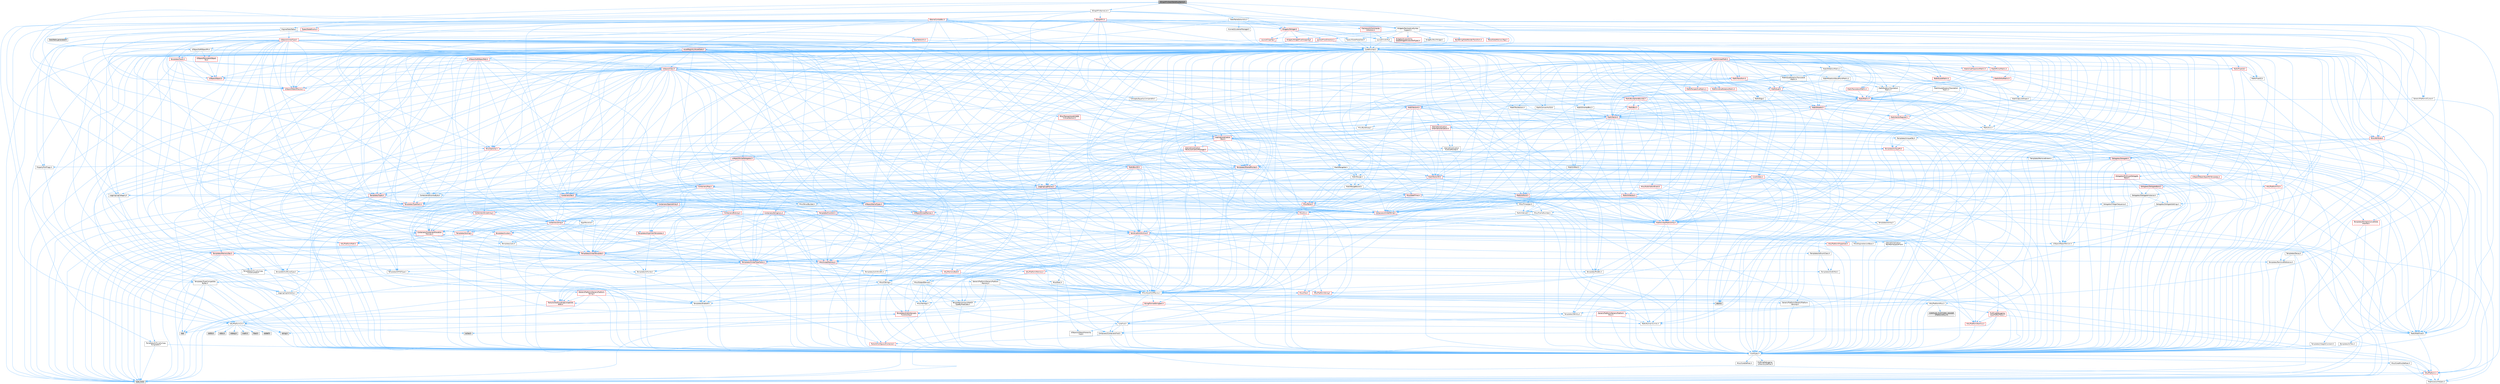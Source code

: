 digraph "SGraphPinDataTableRowName.h"
{
 // INTERACTIVE_SVG=YES
 // LATEX_PDF_SIZE
  bgcolor="transparent";
  edge [fontname=Helvetica,fontsize=10,labelfontname=Helvetica,labelfontsize=10];
  node [fontname=Helvetica,fontsize=10,shape=box,height=0.2,width=0.4];
  Node1 [id="Node000001",label="SGraphPinDataTableRowName.h",height=0.2,width=0.4,color="gray40", fillcolor="grey60", style="filled", fontcolor="black",tooltip=" "];
  Node1 -> Node2 [id="edge1_Node000001_Node000002",color="steelblue1",style="solid",tooltip=" "];
  Node2 [id="Node000002",label="CoreMinimal.h",height=0.2,width=0.4,color="grey40", fillcolor="white", style="filled",URL="$d7/d67/CoreMinimal_8h.html",tooltip=" "];
  Node2 -> Node3 [id="edge2_Node000002_Node000003",color="steelblue1",style="solid",tooltip=" "];
  Node3 [id="Node000003",label="CoreTypes.h",height=0.2,width=0.4,color="grey40", fillcolor="white", style="filled",URL="$dc/dec/CoreTypes_8h.html",tooltip=" "];
  Node3 -> Node4 [id="edge3_Node000003_Node000004",color="steelblue1",style="solid",tooltip=" "];
  Node4 [id="Node000004",label="HAL/Platform.h",height=0.2,width=0.4,color="red", fillcolor="#FFF0F0", style="filled",URL="$d9/dd0/Platform_8h.html",tooltip=" "];
  Node4 -> Node7 [id="edge4_Node000004_Node000007",color="steelblue1",style="solid",tooltip=" "];
  Node7 [id="Node000007",label="type_traits",height=0.2,width=0.4,color="grey60", fillcolor="#E0E0E0", style="filled",tooltip=" "];
  Node4 -> Node8 [id="edge5_Node000004_Node000008",color="steelblue1",style="solid",tooltip=" "];
  Node8 [id="Node000008",label="PreprocessorHelpers.h",height=0.2,width=0.4,color="grey40", fillcolor="white", style="filled",URL="$db/ddb/PreprocessorHelpers_8h.html",tooltip=" "];
  Node3 -> Node14 [id="edge6_Node000003_Node000014",color="steelblue1",style="solid",tooltip=" "];
  Node14 [id="Node000014",label="ProfilingDebugging\l/UMemoryDefines.h",height=0.2,width=0.4,color="grey40", fillcolor="white", style="filled",URL="$d2/da2/UMemoryDefines_8h.html",tooltip=" "];
  Node3 -> Node15 [id="edge7_Node000003_Node000015",color="steelblue1",style="solid",tooltip=" "];
  Node15 [id="Node000015",label="Misc/CoreMiscDefines.h",height=0.2,width=0.4,color="grey40", fillcolor="white", style="filled",URL="$da/d38/CoreMiscDefines_8h.html",tooltip=" "];
  Node15 -> Node4 [id="edge8_Node000015_Node000004",color="steelblue1",style="solid",tooltip=" "];
  Node15 -> Node8 [id="edge9_Node000015_Node000008",color="steelblue1",style="solid",tooltip=" "];
  Node3 -> Node16 [id="edge10_Node000003_Node000016",color="steelblue1",style="solid",tooltip=" "];
  Node16 [id="Node000016",label="Misc/CoreDefines.h",height=0.2,width=0.4,color="grey40", fillcolor="white", style="filled",URL="$d3/dd2/CoreDefines_8h.html",tooltip=" "];
  Node2 -> Node17 [id="edge11_Node000002_Node000017",color="steelblue1",style="solid",tooltip=" "];
  Node17 [id="Node000017",label="CoreFwd.h",height=0.2,width=0.4,color="grey40", fillcolor="white", style="filled",URL="$d1/d1e/CoreFwd_8h.html",tooltip=" "];
  Node17 -> Node3 [id="edge12_Node000017_Node000003",color="steelblue1",style="solid",tooltip=" "];
  Node17 -> Node18 [id="edge13_Node000017_Node000018",color="steelblue1",style="solid",tooltip=" "];
  Node18 [id="Node000018",label="Containers/ContainersFwd.h",height=0.2,width=0.4,color="grey40", fillcolor="white", style="filled",URL="$d4/d0a/ContainersFwd_8h.html",tooltip=" "];
  Node18 -> Node4 [id="edge14_Node000018_Node000004",color="steelblue1",style="solid",tooltip=" "];
  Node18 -> Node3 [id="edge15_Node000018_Node000003",color="steelblue1",style="solid",tooltip=" "];
  Node18 -> Node19 [id="edge16_Node000018_Node000019",color="steelblue1",style="solid",tooltip=" "];
  Node19 [id="Node000019",label="Traits/IsContiguousContainer.h",height=0.2,width=0.4,color="red", fillcolor="#FFF0F0", style="filled",URL="$d5/d3c/IsContiguousContainer_8h.html",tooltip=" "];
  Node19 -> Node3 [id="edge17_Node000019_Node000003",color="steelblue1",style="solid",tooltip=" "];
  Node17 -> Node22 [id="edge18_Node000017_Node000022",color="steelblue1",style="solid",tooltip=" "];
  Node22 [id="Node000022",label="Math/MathFwd.h",height=0.2,width=0.4,color="grey40", fillcolor="white", style="filled",URL="$d2/d10/MathFwd_8h.html",tooltip=" "];
  Node22 -> Node4 [id="edge19_Node000022_Node000004",color="steelblue1",style="solid",tooltip=" "];
  Node17 -> Node23 [id="edge20_Node000017_Node000023",color="steelblue1",style="solid",tooltip=" "];
  Node23 [id="Node000023",label="UObject/UObjectHierarchy\lFwd.h",height=0.2,width=0.4,color="grey40", fillcolor="white", style="filled",URL="$d3/d13/UObjectHierarchyFwd_8h.html",tooltip=" "];
  Node2 -> Node23 [id="edge21_Node000002_Node000023",color="steelblue1",style="solid",tooltip=" "];
  Node2 -> Node18 [id="edge22_Node000002_Node000018",color="steelblue1",style="solid",tooltip=" "];
  Node2 -> Node24 [id="edge23_Node000002_Node000024",color="steelblue1",style="solid",tooltip=" "];
  Node24 [id="Node000024",label="Misc/VarArgs.h",height=0.2,width=0.4,color="grey40", fillcolor="white", style="filled",URL="$d5/d6f/VarArgs_8h.html",tooltip=" "];
  Node24 -> Node3 [id="edge24_Node000024_Node000003",color="steelblue1",style="solid",tooltip=" "];
  Node2 -> Node25 [id="edge25_Node000002_Node000025",color="steelblue1",style="solid",tooltip=" "];
  Node25 [id="Node000025",label="Logging/LogVerbosity.h",height=0.2,width=0.4,color="grey40", fillcolor="white", style="filled",URL="$d2/d8f/LogVerbosity_8h.html",tooltip=" "];
  Node25 -> Node3 [id="edge26_Node000025_Node000003",color="steelblue1",style="solid",tooltip=" "];
  Node2 -> Node26 [id="edge27_Node000002_Node000026",color="steelblue1",style="solid",tooltip=" "];
  Node26 [id="Node000026",label="Misc/OutputDevice.h",height=0.2,width=0.4,color="grey40", fillcolor="white", style="filled",URL="$d7/d32/OutputDevice_8h.html",tooltip=" "];
  Node26 -> Node17 [id="edge28_Node000026_Node000017",color="steelblue1",style="solid",tooltip=" "];
  Node26 -> Node3 [id="edge29_Node000026_Node000003",color="steelblue1",style="solid",tooltip=" "];
  Node26 -> Node25 [id="edge30_Node000026_Node000025",color="steelblue1",style="solid",tooltip=" "];
  Node26 -> Node24 [id="edge31_Node000026_Node000024",color="steelblue1",style="solid",tooltip=" "];
  Node26 -> Node27 [id="edge32_Node000026_Node000027",color="steelblue1",style="solid",tooltip=" "];
  Node27 [id="Node000027",label="Templates/IsArrayOrRefOf\lTypeByPredicate.h",height=0.2,width=0.4,color="grey40", fillcolor="white", style="filled",URL="$d6/da1/IsArrayOrRefOfTypeByPredicate_8h.html",tooltip=" "];
  Node27 -> Node3 [id="edge33_Node000027_Node000003",color="steelblue1",style="solid",tooltip=" "];
  Node26 -> Node28 [id="edge34_Node000026_Node000028",color="steelblue1",style="solid",tooltip=" "];
  Node28 [id="Node000028",label="Templates/IsValidVariadic\lFunctionArg.h",height=0.2,width=0.4,color="red", fillcolor="#FFF0F0", style="filled",URL="$d0/dc8/IsValidVariadicFunctionArg_8h.html",tooltip=" "];
  Node28 -> Node3 [id="edge35_Node000028_Node000003",color="steelblue1",style="solid",tooltip=" "];
  Node28 -> Node7 [id="edge36_Node000028_Node000007",color="steelblue1",style="solid",tooltip=" "];
  Node26 -> Node30 [id="edge37_Node000026_Node000030",color="steelblue1",style="solid",tooltip=" "];
  Node30 [id="Node000030",label="Traits/IsCharEncodingCompatible\lWith.h",height=0.2,width=0.4,color="red", fillcolor="#FFF0F0", style="filled",URL="$df/dd1/IsCharEncodingCompatibleWith_8h.html",tooltip=" "];
  Node30 -> Node7 [id="edge38_Node000030_Node000007",color="steelblue1",style="solid",tooltip=" "];
  Node2 -> Node32 [id="edge39_Node000002_Node000032",color="steelblue1",style="solid",tooltip=" "];
  Node32 [id="Node000032",label="HAL/PlatformCrt.h",height=0.2,width=0.4,color="grey40", fillcolor="white", style="filled",URL="$d8/d75/PlatformCrt_8h.html",tooltip=" "];
  Node32 -> Node33 [id="edge40_Node000032_Node000033",color="steelblue1",style="solid",tooltip=" "];
  Node33 [id="Node000033",label="new",height=0.2,width=0.4,color="grey60", fillcolor="#E0E0E0", style="filled",tooltip=" "];
  Node32 -> Node34 [id="edge41_Node000032_Node000034",color="steelblue1",style="solid",tooltip=" "];
  Node34 [id="Node000034",label="wchar.h",height=0.2,width=0.4,color="grey60", fillcolor="#E0E0E0", style="filled",tooltip=" "];
  Node32 -> Node35 [id="edge42_Node000032_Node000035",color="steelblue1",style="solid",tooltip=" "];
  Node35 [id="Node000035",label="stddef.h",height=0.2,width=0.4,color="grey60", fillcolor="#E0E0E0", style="filled",tooltip=" "];
  Node32 -> Node36 [id="edge43_Node000032_Node000036",color="steelblue1",style="solid",tooltip=" "];
  Node36 [id="Node000036",label="stdlib.h",height=0.2,width=0.4,color="grey60", fillcolor="#E0E0E0", style="filled",tooltip=" "];
  Node32 -> Node37 [id="edge44_Node000032_Node000037",color="steelblue1",style="solid",tooltip=" "];
  Node37 [id="Node000037",label="stdio.h",height=0.2,width=0.4,color="grey60", fillcolor="#E0E0E0", style="filled",tooltip=" "];
  Node32 -> Node38 [id="edge45_Node000032_Node000038",color="steelblue1",style="solid",tooltip=" "];
  Node38 [id="Node000038",label="stdarg.h",height=0.2,width=0.4,color="grey60", fillcolor="#E0E0E0", style="filled",tooltip=" "];
  Node32 -> Node39 [id="edge46_Node000032_Node000039",color="steelblue1",style="solid",tooltip=" "];
  Node39 [id="Node000039",label="math.h",height=0.2,width=0.4,color="grey60", fillcolor="#E0E0E0", style="filled",tooltip=" "];
  Node32 -> Node40 [id="edge47_Node000032_Node000040",color="steelblue1",style="solid",tooltip=" "];
  Node40 [id="Node000040",label="float.h",height=0.2,width=0.4,color="grey60", fillcolor="#E0E0E0", style="filled",tooltip=" "];
  Node32 -> Node41 [id="edge48_Node000032_Node000041",color="steelblue1",style="solid",tooltip=" "];
  Node41 [id="Node000041",label="string.h",height=0.2,width=0.4,color="grey60", fillcolor="#E0E0E0", style="filled",tooltip=" "];
  Node2 -> Node42 [id="edge49_Node000002_Node000042",color="steelblue1",style="solid",tooltip=" "];
  Node42 [id="Node000042",label="HAL/PlatformMisc.h",height=0.2,width=0.4,color="grey40", fillcolor="white", style="filled",URL="$d0/df5/PlatformMisc_8h.html",tooltip=" "];
  Node42 -> Node3 [id="edge50_Node000042_Node000003",color="steelblue1",style="solid",tooltip=" "];
  Node42 -> Node43 [id="edge51_Node000042_Node000043",color="steelblue1",style="solid",tooltip=" "];
  Node43 [id="Node000043",label="GenericPlatform/GenericPlatform\lMisc.h",height=0.2,width=0.4,color="red", fillcolor="#FFF0F0", style="filled",URL="$db/d9a/GenericPlatformMisc_8h.html",tooltip=" "];
  Node43 -> Node17 [id="edge52_Node000043_Node000017",color="steelblue1",style="solid",tooltip=" "];
  Node43 -> Node3 [id="edge53_Node000043_Node000003",color="steelblue1",style="solid",tooltip=" "];
  Node43 -> Node32 [id="edge54_Node000043_Node000032",color="steelblue1",style="solid",tooltip=" "];
  Node43 -> Node47 [id="edge55_Node000043_Node000047",color="steelblue1",style="solid",tooltip=" "];
  Node47 [id="Node000047",label="Math/NumericLimits.h",height=0.2,width=0.4,color="grey40", fillcolor="white", style="filled",URL="$df/d1b/NumericLimits_8h.html",tooltip=" "];
  Node47 -> Node3 [id="edge56_Node000047_Node000003",color="steelblue1",style="solid",tooltip=" "];
  Node42 -> Node52 [id="edge57_Node000042_Node000052",color="steelblue1",style="solid",tooltip=" "];
  Node52 [id="Node000052",label="COMPILED_PLATFORM_HEADER\l(PlatformMisc.h)",height=0.2,width=0.4,color="grey60", fillcolor="#E0E0E0", style="filled",tooltip=" "];
  Node42 -> Node53 [id="edge58_Node000042_Node000053",color="steelblue1",style="solid",tooltip=" "];
  Node53 [id="Node000053",label="ProfilingDebugging\l/CpuProfilerTrace.h",height=0.2,width=0.4,color="red", fillcolor="#FFF0F0", style="filled",URL="$da/dcb/CpuProfilerTrace_8h.html",tooltip=" "];
  Node53 -> Node3 [id="edge59_Node000053_Node000003",color="steelblue1",style="solid",tooltip=" "];
  Node53 -> Node18 [id="edge60_Node000053_Node000018",color="steelblue1",style="solid",tooltip=" "];
  Node53 -> Node54 [id="edge61_Node000053_Node000054",color="steelblue1",style="solid",tooltip=" "];
  Node54 [id="Node000054",label="HAL/PlatformAtomics.h",height=0.2,width=0.4,color="red", fillcolor="#FFF0F0", style="filled",URL="$d3/d36/PlatformAtomics_8h.html",tooltip=" "];
  Node54 -> Node3 [id="edge62_Node000054_Node000003",color="steelblue1",style="solid",tooltip=" "];
  Node53 -> Node8 [id="edge63_Node000053_Node000008",color="steelblue1",style="solid",tooltip=" "];
  Node2 -> Node61 [id="edge64_Node000002_Node000061",color="steelblue1",style="solid",tooltip=" "];
  Node61 [id="Node000061",label="Misc/AssertionMacros.h",height=0.2,width=0.4,color="grey40", fillcolor="white", style="filled",URL="$d0/dfa/AssertionMacros_8h.html",tooltip=" "];
  Node61 -> Node3 [id="edge65_Node000061_Node000003",color="steelblue1",style="solid",tooltip=" "];
  Node61 -> Node4 [id="edge66_Node000061_Node000004",color="steelblue1",style="solid",tooltip=" "];
  Node61 -> Node42 [id="edge67_Node000061_Node000042",color="steelblue1",style="solid",tooltip=" "];
  Node61 -> Node8 [id="edge68_Node000061_Node000008",color="steelblue1",style="solid",tooltip=" "];
  Node61 -> Node62 [id="edge69_Node000061_Node000062",color="steelblue1",style="solid",tooltip=" "];
  Node62 [id="Node000062",label="Templates/EnableIf.h",height=0.2,width=0.4,color="grey40", fillcolor="white", style="filled",URL="$d7/d60/EnableIf_8h.html",tooltip=" "];
  Node62 -> Node3 [id="edge70_Node000062_Node000003",color="steelblue1",style="solid",tooltip=" "];
  Node61 -> Node27 [id="edge71_Node000061_Node000027",color="steelblue1",style="solid",tooltip=" "];
  Node61 -> Node28 [id="edge72_Node000061_Node000028",color="steelblue1",style="solid",tooltip=" "];
  Node61 -> Node30 [id="edge73_Node000061_Node000030",color="steelblue1",style="solid",tooltip=" "];
  Node61 -> Node24 [id="edge74_Node000061_Node000024",color="steelblue1",style="solid",tooltip=" "];
  Node61 -> Node63 [id="edge75_Node000061_Node000063",color="steelblue1",style="solid",tooltip=" "];
  Node63 [id="Node000063",label="String/FormatStringSan.h",height=0.2,width=0.4,color="red", fillcolor="#FFF0F0", style="filled",URL="$d3/d8b/FormatStringSan_8h.html",tooltip=" "];
  Node63 -> Node7 [id="edge76_Node000063_Node000007",color="steelblue1",style="solid",tooltip=" "];
  Node63 -> Node3 [id="edge77_Node000063_Node000003",color="steelblue1",style="solid",tooltip=" "];
  Node63 -> Node65 [id="edge78_Node000063_Node000065",color="steelblue1",style="solid",tooltip=" "];
  Node65 [id="Node000065",label="Templates/Identity.h",height=0.2,width=0.4,color="grey40", fillcolor="white", style="filled",URL="$d0/dd5/Identity_8h.html",tooltip=" "];
  Node63 -> Node28 [id="edge79_Node000063_Node000028",color="steelblue1",style="solid",tooltip=" "];
  Node63 -> Node18 [id="edge80_Node000063_Node000018",color="steelblue1",style="solid",tooltip=" "];
  Node61 -> Node69 [id="edge81_Node000061_Node000069",color="steelblue1",style="solid",tooltip=" "];
  Node69 [id="Node000069",label="atomic",height=0.2,width=0.4,color="grey60", fillcolor="#E0E0E0", style="filled",tooltip=" "];
  Node2 -> Node70 [id="edge82_Node000002_Node000070",color="steelblue1",style="solid",tooltip=" "];
  Node70 [id="Node000070",label="Templates/IsPointer.h",height=0.2,width=0.4,color="grey40", fillcolor="white", style="filled",URL="$d7/d05/IsPointer_8h.html",tooltip=" "];
  Node70 -> Node3 [id="edge83_Node000070_Node000003",color="steelblue1",style="solid",tooltip=" "];
  Node2 -> Node71 [id="edge84_Node000002_Node000071",color="steelblue1",style="solid",tooltip=" "];
  Node71 [id="Node000071",label="HAL/PlatformMemory.h",height=0.2,width=0.4,color="red", fillcolor="#FFF0F0", style="filled",URL="$de/d68/PlatformMemory_8h.html",tooltip=" "];
  Node71 -> Node3 [id="edge85_Node000071_Node000003",color="steelblue1",style="solid",tooltip=" "];
  Node71 -> Node72 [id="edge86_Node000071_Node000072",color="steelblue1",style="solid",tooltip=" "];
  Node72 [id="Node000072",label="GenericPlatform/GenericPlatform\lMemory.h",height=0.2,width=0.4,color="grey40", fillcolor="white", style="filled",URL="$dd/d22/GenericPlatformMemory_8h.html",tooltip=" "];
  Node72 -> Node17 [id="edge87_Node000072_Node000017",color="steelblue1",style="solid",tooltip=" "];
  Node72 -> Node3 [id="edge88_Node000072_Node000003",color="steelblue1",style="solid",tooltip=" "];
  Node72 -> Node73 [id="edge89_Node000072_Node000073",color="steelblue1",style="solid",tooltip=" "];
  Node73 [id="Node000073",label="HAL/PlatformString.h",height=0.2,width=0.4,color="red", fillcolor="#FFF0F0", style="filled",URL="$db/db5/PlatformString_8h.html",tooltip=" "];
  Node73 -> Node3 [id="edge90_Node000073_Node000003",color="steelblue1",style="solid",tooltip=" "];
  Node72 -> Node41 [id="edge91_Node000072_Node000041",color="steelblue1",style="solid",tooltip=" "];
  Node72 -> Node34 [id="edge92_Node000072_Node000034",color="steelblue1",style="solid",tooltip=" "];
  Node2 -> Node54 [id="edge93_Node000002_Node000054",color="steelblue1",style="solid",tooltip=" "];
  Node2 -> Node76 [id="edge94_Node000002_Node000076",color="steelblue1",style="solid",tooltip=" "];
  Node76 [id="Node000076",label="Misc/Exec.h",height=0.2,width=0.4,color="grey40", fillcolor="white", style="filled",URL="$de/ddb/Exec_8h.html",tooltip=" "];
  Node76 -> Node3 [id="edge95_Node000076_Node000003",color="steelblue1",style="solid",tooltip=" "];
  Node76 -> Node61 [id="edge96_Node000076_Node000061",color="steelblue1",style="solid",tooltip=" "];
  Node2 -> Node77 [id="edge97_Node000002_Node000077",color="steelblue1",style="solid",tooltip=" "];
  Node77 [id="Node000077",label="HAL/MemoryBase.h",height=0.2,width=0.4,color="red", fillcolor="#FFF0F0", style="filled",URL="$d6/d9f/MemoryBase_8h.html",tooltip=" "];
  Node77 -> Node3 [id="edge98_Node000077_Node000003",color="steelblue1",style="solid",tooltip=" "];
  Node77 -> Node54 [id="edge99_Node000077_Node000054",color="steelblue1",style="solid",tooltip=" "];
  Node77 -> Node32 [id="edge100_Node000077_Node000032",color="steelblue1",style="solid",tooltip=" "];
  Node77 -> Node76 [id="edge101_Node000077_Node000076",color="steelblue1",style="solid",tooltip=" "];
  Node77 -> Node26 [id="edge102_Node000077_Node000026",color="steelblue1",style="solid",tooltip=" "];
  Node2 -> Node87 [id="edge103_Node000002_Node000087",color="steelblue1",style="solid",tooltip=" "];
  Node87 [id="Node000087",label="HAL/UnrealMemory.h",height=0.2,width=0.4,color="red", fillcolor="#FFF0F0", style="filled",URL="$d9/d96/UnrealMemory_8h.html",tooltip=" "];
  Node87 -> Node3 [id="edge104_Node000087_Node000003",color="steelblue1",style="solid",tooltip=" "];
  Node87 -> Node72 [id="edge105_Node000087_Node000072",color="steelblue1",style="solid",tooltip=" "];
  Node87 -> Node77 [id="edge106_Node000087_Node000077",color="steelblue1",style="solid",tooltip=" "];
  Node87 -> Node71 [id="edge107_Node000087_Node000071",color="steelblue1",style="solid",tooltip=" "];
  Node87 -> Node70 [id="edge108_Node000087_Node000070",color="steelblue1",style="solid",tooltip=" "];
  Node2 -> Node89 [id="edge109_Node000002_Node000089",color="steelblue1",style="solid",tooltip=" "];
  Node89 [id="Node000089",label="Templates/IsArithmetic.h",height=0.2,width=0.4,color="grey40", fillcolor="white", style="filled",URL="$d2/d5d/IsArithmetic_8h.html",tooltip=" "];
  Node89 -> Node3 [id="edge110_Node000089_Node000003",color="steelblue1",style="solid",tooltip=" "];
  Node2 -> Node83 [id="edge111_Node000002_Node000083",color="steelblue1",style="solid",tooltip=" "];
  Node83 [id="Node000083",label="Templates/AndOrNot.h",height=0.2,width=0.4,color="grey40", fillcolor="white", style="filled",URL="$db/d0a/AndOrNot_8h.html",tooltip=" "];
  Node83 -> Node3 [id="edge112_Node000083_Node000003",color="steelblue1",style="solid",tooltip=" "];
  Node2 -> Node90 [id="edge113_Node000002_Node000090",color="steelblue1",style="solid",tooltip=" "];
  Node90 [id="Node000090",label="Templates/IsPODType.h",height=0.2,width=0.4,color="grey40", fillcolor="white", style="filled",URL="$d7/db1/IsPODType_8h.html",tooltip=" "];
  Node90 -> Node3 [id="edge114_Node000090_Node000003",color="steelblue1",style="solid",tooltip=" "];
  Node2 -> Node91 [id="edge115_Node000002_Node000091",color="steelblue1",style="solid",tooltip=" "];
  Node91 [id="Node000091",label="Templates/IsUECoreType.h",height=0.2,width=0.4,color="grey40", fillcolor="white", style="filled",URL="$d1/db8/IsUECoreType_8h.html",tooltip=" "];
  Node91 -> Node3 [id="edge116_Node000091_Node000003",color="steelblue1",style="solid",tooltip=" "];
  Node91 -> Node7 [id="edge117_Node000091_Node000007",color="steelblue1",style="solid",tooltip=" "];
  Node2 -> Node84 [id="edge118_Node000002_Node000084",color="steelblue1",style="solid",tooltip=" "];
  Node84 [id="Node000084",label="Templates/IsTriviallyCopy\lConstructible.h",height=0.2,width=0.4,color="grey40", fillcolor="white", style="filled",URL="$d3/d78/IsTriviallyCopyConstructible_8h.html",tooltip=" "];
  Node84 -> Node3 [id="edge119_Node000084_Node000003",color="steelblue1",style="solid",tooltip=" "];
  Node84 -> Node7 [id="edge120_Node000084_Node000007",color="steelblue1",style="solid",tooltip=" "];
  Node2 -> Node92 [id="edge121_Node000002_Node000092",color="steelblue1",style="solid",tooltip=" "];
  Node92 [id="Node000092",label="Templates/UnrealTypeTraits.h",height=0.2,width=0.4,color="red", fillcolor="#FFF0F0", style="filled",URL="$d2/d2d/UnrealTypeTraits_8h.html",tooltip=" "];
  Node92 -> Node3 [id="edge122_Node000092_Node000003",color="steelblue1",style="solid",tooltip=" "];
  Node92 -> Node70 [id="edge123_Node000092_Node000070",color="steelblue1",style="solid",tooltip=" "];
  Node92 -> Node61 [id="edge124_Node000092_Node000061",color="steelblue1",style="solid",tooltip=" "];
  Node92 -> Node83 [id="edge125_Node000092_Node000083",color="steelblue1",style="solid",tooltip=" "];
  Node92 -> Node62 [id="edge126_Node000092_Node000062",color="steelblue1",style="solid",tooltip=" "];
  Node92 -> Node89 [id="edge127_Node000092_Node000089",color="steelblue1",style="solid",tooltip=" "];
  Node92 -> Node93 [id="edge128_Node000092_Node000093",color="steelblue1",style="solid",tooltip=" "];
  Node93 [id="Node000093",label="Templates/Models.h",height=0.2,width=0.4,color="grey40", fillcolor="white", style="filled",URL="$d3/d0c/Models_8h.html",tooltip=" "];
  Node93 -> Node65 [id="edge129_Node000093_Node000065",color="steelblue1",style="solid",tooltip=" "];
  Node92 -> Node90 [id="edge130_Node000092_Node000090",color="steelblue1",style="solid",tooltip=" "];
  Node92 -> Node91 [id="edge131_Node000092_Node000091",color="steelblue1",style="solid",tooltip=" "];
  Node92 -> Node84 [id="edge132_Node000092_Node000084",color="steelblue1",style="solid",tooltip=" "];
  Node2 -> Node62 [id="edge133_Node000002_Node000062",color="steelblue1",style="solid",tooltip=" "];
  Node2 -> Node94 [id="edge134_Node000002_Node000094",color="steelblue1",style="solid",tooltip=" "];
  Node94 [id="Node000094",label="Templates/RemoveReference.h",height=0.2,width=0.4,color="grey40", fillcolor="white", style="filled",URL="$da/dbe/RemoveReference_8h.html",tooltip=" "];
  Node94 -> Node3 [id="edge135_Node000094_Node000003",color="steelblue1",style="solid",tooltip=" "];
  Node2 -> Node95 [id="edge136_Node000002_Node000095",color="steelblue1",style="solid",tooltip=" "];
  Node95 [id="Node000095",label="Templates/IntegralConstant.h",height=0.2,width=0.4,color="grey40", fillcolor="white", style="filled",URL="$db/d1b/IntegralConstant_8h.html",tooltip=" "];
  Node95 -> Node3 [id="edge137_Node000095_Node000003",color="steelblue1",style="solid",tooltip=" "];
  Node2 -> Node96 [id="edge138_Node000002_Node000096",color="steelblue1",style="solid",tooltip=" "];
  Node96 [id="Node000096",label="Templates/IsClass.h",height=0.2,width=0.4,color="grey40", fillcolor="white", style="filled",URL="$db/dcb/IsClass_8h.html",tooltip=" "];
  Node96 -> Node3 [id="edge139_Node000096_Node000003",color="steelblue1",style="solid",tooltip=" "];
  Node2 -> Node97 [id="edge140_Node000002_Node000097",color="steelblue1",style="solid",tooltip=" "];
  Node97 [id="Node000097",label="Templates/TypeCompatible\lBytes.h",height=0.2,width=0.4,color="grey40", fillcolor="white", style="filled",URL="$df/d0a/TypeCompatibleBytes_8h.html",tooltip=" "];
  Node97 -> Node3 [id="edge141_Node000097_Node000003",color="steelblue1",style="solid",tooltip=" "];
  Node97 -> Node41 [id="edge142_Node000097_Node000041",color="steelblue1",style="solid",tooltip=" "];
  Node97 -> Node33 [id="edge143_Node000097_Node000033",color="steelblue1",style="solid",tooltip=" "];
  Node97 -> Node7 [id="edge144_Node000097_Node000007",color="steelblue1",style="solid",tooltip=" "];
  Node2 -> Node19 [id="edge145_Node000002_Node000019",color="steelblue1",style="solid",tooltip=" "];
  Node2 -> Node98 [id="edge146_Node000002_Node000098",color="steelblue1",style="solid",tooltip=" "];
  Node98 [id="Node000098",label="Templates/UnrealTemplate.h",height=0.2,width=0.4,color="red", fillcolor="#FFF0F0", style="filled",URL="$d4/d24/UnrealTemplate_8h.html",tooltip=" "];
  Node98 -> Node3 [id="edge147_Node000098_Node000003",color="steelblue1",style="solid",tooltip=" "];
  Node98 -> Node70 [id="edge148_Node000098_Node000070",color="steelblue1",style="solid",tooltip=" "];
  Node98 -> Node87 [id="edge149_Node000098_Node000087",color="steelblue1",style="solid",tooltip=" "];
  Node98 -> Node92 [id="edge150_Node000098_Node000092",color="steelblue1",style="solid",tooltip=" "];
  Node98 -> Node94 [id="edge151_Node000098_Node000094",color="steelblue1",style="solid",tooltip=" "];
  Node98 -> Node97 [id="edge152_Node000098_Node000097",color="steelblue1",style="solid",tooltip=" "];
  Node98 -> Node65 [id="edge153_Node000098_Node000065",color="steelblue1",style="solid",tooltip=" "];
  Node98 -> Node19 [id="edge154_Node000098_Node000019",color="steelblue1",style="solid",tooltip=" "];
  Node98 -> Node7 [id="edge155_Node000098_Node000007",color="steelblue1",style="solid",tooltip=" "];
  Node2 -> Node47 [id="edge156_Node000002_Node000047",color="steelblue1",style="solid",tooltip=" "];
  Node2 -> Node102 [id="edge157_Node000002_Node000102",color="steelblue1",style="solid",tooltip=" "];
  Node102 [id="Node000102",label="HAL/PlatformMath.h",height=0.2,width=0.4,color="red", fillcolor="#FFF0F0", style="filled",URL="$dc/d53/PlatformMath_8h.html",tooltip=" "];
  Node102 -> Node3 [id="edge158_Node000102_Node000003",color="steelblue1",style="solid",tooltip=" "];
  Node2 -> Node85 [id="edge159_Node000002_Node000085",color="steelblue1",style="solid",tooltip=" "];
  Node85 [id="Node000085",label="Templates/IsTriviallyCopy\lAssignable.h",height=0.2,width=0.4,color="grey40", fillcolor="white", style="filled",URL="$d2/df2/IsTriviallyCopyAssignable_8h.html",tooltip=" "];
  Node85 -> Node3 [id="edge160_Node000085_Node000003",color="steelblue1",style="solid",tooltip=" "];
  Node85 -> Node7 [id="edge161_Node000085_Node000007",color="steelblue1",style="solid",tooltip=" "];
  Node2 -> Node110 [id="edge162_Node000002_Node000110",color="steelblue1",style="solid",tooltip=" "];
  Node110 [id="Node000110",label="Templates/MemoryOps.h",height=0.2,width=0.4,color="red", fillcolor="#FFF0F0", style="filled",URL="$db/dea/MemoryOps_8h.html",tooltip=" "];
  Node110 -> Node3 [id="edge163_Node000110_Node000003",color="steelblue1",style="solid",tooltip=" "];
  Node110 -> Node87 [id="edge164_Node000110_Node000087",color="steelblue1",style="solid",tooltip=" "];
  Node110 -> Node85 [id="edge165_Node000110_Node000085",color="steelblue1",style="solid",tooltip=" "];
  Node110 -> Node84 [id="edge166_Node000110_Node000084",color="steelblue1",style="solid",tooltip=" "];
  Node110 -> Node92 [id="edge167_Node000110_Node000092",color="steelblue1",style="solid",tooltip=" "];
  Node110 -> Node33 [id="edge168_Node000110_Node000033",color="steelblue1",style="solid",tooltip=" "];
  Node110 -> Node7 [id="edge169_Node000110_Node000007",color="steelblue1",style="solid",tooltip=" "];
  Node2 -> Node111 [id="edge170_Node000002_Node000111",color="steelblue1",style="solid",tooltip=" "];
  Node111 [id="Node000111",label="Containers/ContainerAllocation\lPolicies.h",height=0.2,width=0.4,color="red", fillcolor="#FFF0F0", style="filled",URL="$d7/dff/ContainerAllocationPolicies_8h.html",tooltip=" "];
  Node111 -> Node3 [id="edge171_Node000111_Node000003",color="steelblue1",style="solid",tooltip=" "];
  Node111 -> Node111 [id="edge172_Node000111_Node000111",color="steelblue1",style="solid",tooltip=" "];
  Node111 -> Node102 [id="edge173_Node000111_Node000102",color="steelblue1",style="solid",tooltip=" "];
  Node111 -> Node87 [id="edge174_Node000111_Node000087",color="steelblue1",style="solid",tooltip=" "];
  Node111 -> Node47 [id="edge175_Node000111_Node000047",color="steelblue1",style="solid",tooltip=" "];
  Node111 -> Node61 [id="edge176_Node000111_Node000061",color="steelblue1",style="solid",tooltip=" "];
  Node111 -> Node110 [id="edge177_Node000111_Node000110",color="steelblue1",style="solid",tooltip=" "];
  Node111 -> Node97 [id="edge178_Node000111_Node000097",color="steelblue1",style="solid",tooltip=" "];
  Node111 -> Node7 [id="edge179_Node000111_Node000007",color="steelblue1",style="solid",tooltip=" "];
  Node2 -> Node114 [id="edge180_Node000002_Node000114",color="steelblue1",style="solid",tooltip=" "];
  Node114 [id="Node000114",label="Templates/IsEnumClass.h",height=0.2,width=0.4,color="grey40", fillcolor="white", style="filled",URL="$d7/d15/IsEnumClass_8h.html",tooltip=" "];
  Node114 -> Node3 [id="edge181_Node000114_Node000003",color="steelblue1",style="solid",tooltip=" "];
  Node114 -> Node83 [id="edge182_Node000114_Node000083",color="steelblue1",style="solid",tooltip=" "];
  Node2 -> Node115 [id="edge183_Node000002_Node000115",color="steelblue1",style="solid",tooltip=" "];
  Node115 [id="Node000115",label="HAL/PlatformProperties.h",height=0.2,width=0.4,color="red", fillcolor="#FFF0F0", style="filled",URL="$d9/db0/PlatformProperties_8h.html",tooltip=" "];
  Node115 -> Node3 [id="edge184_Node000115_Node000003",color="steelblue1",style="solid",tooltip=" "];
  Node2 -> Node118 [id="edge185_Node000002_Node000118",color="steelblue1",style="solid",tooltip=" "];
  Node118 [id="Node000118",label="Misc/EngineVersionBase.h",height=0.2,width=0.4,color="grey40", fillcolor="white", style="filled",URL="$d5/d2b/EngineVersionBase_8h.html",tooltip=" "];
  Node118 -> Node3 [id="edge186_Node000118_Node000003",color="steelblue1",style="solid",tooltip=" "];
  Node2 -> Node119 [id="edge187_Node000002_Node000119",color="steelblue1",style="solid",tooltip=" "];
  Node119 [id="Node000119",label="Internationalization\l/TextNamespaceFwd.h",height=0.2,width=0.4,color="grey40", fillcolor="white", style="filled",URL="$d8/d97/TextNamespaceFwd_8h.html",tooltip=" "];
  Node119 -> Node3 [id="edge188_Node000119_Node000003",color="steelblue1",style="solid",tooltip=" "];
  Node2 -> Node120 [id="edge189_Node000002_Node000120",color="steelblue1",style="solid",tooltip=" "];
  Node120 [id="Node000120",label="Serialization/Archive.h",height=0.2,width=0.4,color="red", fillcolor="#FFF0F0", style="filled",URL="$d7/d3b/Archive_8h.html",tooltip=" "];
  Node120 -> Node17 [id="edge190_Node000120_Node000017",color="steelblue1",style="solid",tooltip=" "];
  Node120 -> Node3 [id="edge191_Node000120_Node000003",color="steelblue1",style="solid",tooltip=" "];
  Node120 -> Node115 [id="edge192_Node000120_Node000115",color="steelblue1",style="solid",tooltip=" "];
  Node120 -> Node119 [id="edge193_Node000120_Node000119",color="steelblue1",style="solid",tooltip=" "];
  Node120 -> Node22 [id="edge194_Node000120_Node000022",color="steelblue1",style="solid",tooltip=" "];
  Node120 -> Node61 [id="edge195_Node000120_Node000061",color="steelblue1",style="solid",tooltip=" "];
  Node120 -> Node118 [id="edge196_Node000120_Node000118",color="steelblue1",style="solid",tooltip=" "];
  Node120 -> Node24 [id="edge197_Node000120_Node000024",color="steelblue1",style="solid",tooltip=" "];
  Node120 -> Node62 [id="edge198_Node000120_Node000062",color="steelblue1",style="solid",tooltip=" "];
  Node120 -> Node27 [id="edge199_Node000120_Node000027",color="steelblue1",style="solid",tooltip=" "];
  Node120 -> Node114 [id="edge200_Node000120_Node000114",color="steelblue1",style="solid",tooltip=" "];
  Node120 -> Node28 [id="edge201_Node000120_Node000028",color="steelblue1",style="solid",tooltip=" "];
  Node120 -> Node98 [id="edge202_Node000120_Node000098",color="steelblue1",style="solid",tooltip=" "];
  Node120 -> Node30 [id="edge203_Node000120_Node000030",color="steelblue1",style="solid",tooltip=" "];
  Node120 -> Node123 [id="edge204_Node000120_Node000123",color="steelblue1",style="solid",tooltip=" "];
  Node123 [id="Node000123",label="UObject/ObjectVersion.h",height=0.2,width=0.4,color="grey40", fillcolor="white", style="filled",URL="$da/d63/ObjectVersion_8h.html",tooltip=" "];
  Node123 -> Node3 [id="edge205_Node000123_Node000003",color="steelblue1",style="solid",tooltip=" "];
  Node2 -> Node124 [id="edge206_Node000002_Node000124",color="steelblue1",style="solid",tooltip=" "];
  Node124 [id="Node000124",label="Templates/Less.h",height=0.2,width=0.4,color="grey40", fillcolor="white", style="filled",URL="$de/dc8/Less_8h.html",tooltip=" "];
  Node124 -> Node3 [id="edge207_Node000124_Node000003",color="steelblue1",style="solid",tooltip=" "];
  Node124 -> Node98 [id="edge208_Node000124_Node000098",color="steelblue1",style="solid",tooltip=" "];
  Node2 -> Node125 [id="edge209_Node000002_Node000125",color="steelblue1",style="solid",tooltip=" "];
  Node125 [id="Node000125",label="Templates/Sorting.h",height=0.2,width=0.4,color="red", fillcolor="#FFF0F0", style="filled",URL="$d3/d9e/Sorting_8h.html",tooltip=" "];
  Node125 -> Node3 [id="edge210_Node000125_Node000003",color="steelblue1",style="solid",tooltip=" "];
  Node125 -> Node102 [id="edge211_Node000125_Node000102",color="steelblue1",style="solid",tooltip=" "];
  Node125 -> Node124 [id="edge212_Node000125_Node000124",color="steelblue1",style="solid",tooltip=" "];
  Node2 -> Node136 [id="edge213_Node000002_Node000136",color="steelblue1",style="solid",tooltip=" "];
  Node136 [id="Node000136",label="Misc/Char.h",height=0.2,width=0.4,color="red", fillcolor="#FFF0F0", style="filled",URL="$d0/d58/Char_8h.html",tooltip=" "];
  Node136 -> Node3 [id="edge214_Node000136_Node000003",color="steelblue1",style="solid",tooltip=" "];
  Node136 -> Node7 [id="edge215_Node000136_Node000007",color="steelblue1",style="solid",tooltip=" "];
  Node2 -> Node139 [id="edge216_Node000002_Node000139",color="steelblue1",style="solid",tooltip=" "];
  Node139 [id="Node000139",label="GenericPlatform/GenericPlatform\lStricmp.h",height=0.2,width=0.4,color="grey40", fillcolor="white", style="filled",URL="$d2/d86/GenericPlatformStricmp_8h.html",tooltip=" "];
  Node139 -> Node3 [id="edge217_Node000139_Node000003",color="steelblue1",style="solid",tooltip=" "];
  Node2 -> Node140 [id="edge218_Node000002_Node000140",color="steelblue1",style="solid",tooltip=" "];
  Node140 [id="Node000140",label="GenericPlatform/GenericPlatform\lString.h",height=0.2,width=0.4,color="red", fillcolor="#FFF0F0", style="filled",URL="$dd/d20/GenericPlatformString_8h.html",tooltip=" "];
  Node140 -> Node3 [id="edge219_Node000140_Node000003",color="steelblue1",style="solid",tooltip=" "];
  Node140 -> Node139 [id="edge220_Node000140_Node000139",color="steelblue1",style="solid",tooltip=" "];
  Node140 -> Node62 [id="edge221_Node000140_Node000062",color="steelblue1",style="solid",tooltip=" "];
  Node140 -> Node30 [id="edge222_Node000140_Node000030",color="steelblue1",style="solid",tooltip=" "];
  Node140 -> Node7 [id="edge223_Node000140_Node000007",color="steelblue1",style="solid",tooltip=" "];
  Node2 -> Node73 [id="edge224_Node000002_Node000073",color="steelblue1",style="solid",tooltip=" "];
  Node2 -> Node143 [id="edge225_Node000002_Node000143",color="steelblue1",style="solid",tooltip=" "];
  Node143 [id="Node000143",label="Misc/CString.h",height=0.2,width=0.4,color="grey40", fillcolor="white", style="filled",URL="$d2/d49/CString_8h.html",tooltip=" "];
  Node143 -> Node3 [id="edge226_Node000143_Node000003",color="steelblue1",style="solid",tooltip=" "];
  Node143 -> Node32 [id="edge227_Node000143_Node000032",color="steelblue1",style="solid",tooltip=" "];
  Node143 -> Node73 [id="edge228_Node000143_Node000073",color="steelblue1",style="solid",tooltip=" "];
  Node143 -> Node61 [id="edge229_Node000143_Node000061",color="steelblue1",style="solid",tooltip=" "];
  Node143 -> Node136 [id="edge230_Node000143_Node000136",color="steelblue1",style="solid",tooltip=" "];
  Node143 -> Node24 [id="edge231_Node000143_Node000024",color="steelblue1",style="solid",tooltip=" "];
  Node143 -> Node27 [id="edge232_Node000143_Node000027",color="steelblue1",style="solid",tooltip=" "];
  Node143 -> Node28 [id="edge233_Node000143_Node000028",color="steelblue1",style="solid",tooltip=" "];
  Node143 -> Node30 [id="edge234_Node000143_Node000030",color="steelblue1",style="solid",tooltip=" "];
  Node2 -> Node144 [id="edge235_Node000002_Node000144",color="steelblue1",style="solid",tooltip=" "];
  Node144 [id="Node000144",label="Misc/Crc.h",height=0.2,width=0.4,color="red", fillcolor="#FFF0F0", style="filled",URL="$d4/dd2/Crc_8h.html",tooltip=" "];
  Node144 -> Node3 [id="edge236_Node000144_Node000003",color="steelblue1",style="solid",tooltip=" "];
  Node144 -> Node73 [id="edge237_Node000144_Node000073",color="steelblue1",style="solid",tooltip=" "];
  Node144 -> Node61 [id="edge238_Node000144_Node000061",color="steelblue1",style="solid",tooltip=" "];
  Node144 -> Node143 [id="edge239_Node000144_Node000143",color="steelblue1",style="solid",tooltip=" "];
  Node144 -> Node136 [id="edge240_Node000144_Node000136",color="steelblue1",style="solid",tooltip=" "];
  Node144 -> Node92 [id="edge241_Node000144_Node000092",color="steelblue1",style="solid",tooltip=" "];
  Node2 -> Node135 [id="edge242_Node000002_Node000135",color="steelblue1",style="solid",tooltip=" "];
  Node135 [id="Node000135",label="Math/UnrealMathUtility.h",height=0.2,width=0.4,color="red", fillcolor="#FFF0F0", style="filled",URL="$db/db8/UnrealMathUtility_8h.html",tooltip=" "];
  Node135 -> Node3 [id="edge243_Node000135_Node000003",color="steelblue1",style="solid",tooltip=" "];
  Node135 -> Node61 [id="edge244_Node000135_Node000061",color="steelblue1",style="solid",tooltip=" "];
  Node135 -> Node102 [id="edge245_Node000135_Node000102",color="steelblue1",style="solid",tooltip=" "];
  Node135 -> Node22 [id="edge246_Node000135_Node000022",color="steelblue1",style="solid",tooltip=" "];
  Node135 -> Node65 [id="edge247_Node000135_Node000065",color="steelblue1",style="solid",tooltip=" "];
  Node2 -> Node145 [id="edge248_Node000002_Node000145",color="steelblue1",style="solid",tooltip=" "];
  Node145 [id="Node000145",label="Containers/UnrealString.h",height=0.2,width=0.4,color="red", fillcolor="#FFF0F0", style="filled",URL="$d5/dba/UnrealString_8h.html",tooltip=" "];
  Node2 -> Node149 [id="edge249_Node000002_Node000149",color="steelblue1",style="solid",tooltip=" "];
  Node149 [id="Node000149",label="Containers/Array.h",height=0.2,width=0.4,color="red", fillcolor="#FFF0F0", style="filled",URL="$df/dd0/Array_8h.html",tooltip=" "];
  Node149 -> Node3 [id="edge250_Node000149_Node000003",color="steelblue1",style="solid",tooltip=" "];
  Node149 -> Node61 [id="edge251_Node000149_Node000061",color="steelblue1",style="solid",tooltip=" "];
  Node149 -> Node87 [id="edge252_Node000149_Node000087",color="steelblue1",style="solid",tooltip=" "];
  Node149 -> Node92 [id="edge253_Node000149_Node000092",color="steelblue1",style="solid",tooltip=" "];
  Node149 -> Node98 [id="edge254_Node000149_Node000098",color="steelblue1",style="solid",tooltip=" "];
  Node149 -> Node111 [id="edge255_Node000149_Node000111",color="steelblue1",style="solid",tooltip=" "];
  Node149 -> Node120 [id="edge256_Node000149_Node000120",color="steelblue1",style="solid",tooltip=" "];
  Node149 -> Node128 [id="edge257_Node000149_Node000128",color="steelblue1",style="solid",tooltip=" "];
  Node128 [id="Node000128",label="Templates/Invoke.h",height=0.2,width=0.4,color="red", fillcolor="#FFF0F0", style="filled",URL="$d7/deb/Invoke_8h.html",tooltip=" "];
  Node128 -> Node3 [id="edge258_Node000128_Node000003",color="steelblue1",style="solid",tooltip=" "];
  Node128 -> Node98 [id="edge259_Node000128_Node000098",color="steelblue1",style="solid",tooltip=" "];
  Node128 -> Node7 [id="edge260_Node000128_Node000007",color="steelblue1",style="solid",tooltip=" "];
  Node149 -> Node124 [id="edge261_Node000149_Node000124",color="steelblue1",style="solid",tooltip=" "];
  Node149 -> Node125 [id="edge262_Node000149_Node000125",color="steelblue1",style="solid",tooltip=" "];
  Node149 -> Node172 [id="edge263_Node000149_Node000172",color="steelblue1",style="solid",tooltip=" "];
  Node172 [id="Node000172",label="Templates/AlignmentTemplates.h",height=0.2,width=0.4,color="red", fillcolor="#FFF0F0", style="filled",URL="$dd/d32/AlignmentTemplates_8h.html",tooltip=" "];
  Node172 -> Node3 [id="edge264_Node000172_Node000003",color="steelblue1",style="solid",tooltip=" "];
  Node172 -> Node70 [id="edge265_Node000172_Node000070",color="steelblue1",style="solid",tooltip=" "];
  Node149 -> Node7 [id="edge266_Node000149_Node000007",color="steelblue1",style="solid",tooltip=" "];
  Node2 -> Node173 [id="edge267_Node000002_Node000173",color="steelblue1",style="solid",tooltip=" "];
  Node173 [id="Node000173",label="Misc/FrameNumber.h",height=0.2,width=0.4,color="grey40", fillcolor="white", style="filled",URL="$dd/dbd/FrameNumber_8h.html",tooltip=" "];
  Node173 -> Node3 [id="edge268_Node000173_Node000003",color="steelblue1",style="solid",tooltip=" "];
  Node173 -> Node47 [id="edge269_Node000173_Node000047",color="steelblue1",style="solid",tooltip=" "];
  Node173 -> Node135 [id="edge270_Node000173_Node000135",color="steelblue1",style="solid",tooltip=" "];
  Node173 -> Node62 [id="edge271_Node000173_Node000062",color="steelblue1",style="solid",tooltip=" "];
  Node173 -> Node92 [id="edge272_Node000173_Node000092",color="steelblue1",style="solid",tooltip=" "];
  Node2 -> Node174 [id="edge273_Node000002_Node000174",color="steelblue1",style="solid",tooltip=" "];
  Node174 [id="Node000174",label="Misc/Timespan.h",height=0.2,width=0.4,color="grey40", fillcolor="white", style="filled",URL="$da/dd9/Timespan_8h.html",tooltip=" "];
  Node174 -> Node3 [id="edge274_Node000174_Node000003",color="steelblue1",style="solid",tooltip=" "];
  Node174 -> Node175 [id="edge275_Node000174_Node000175",color="steelblue1",style="solid",tooltip=" "];
  Node175 [id="Node000175",label="Math/Interval.h",height=0.2,width=0.4,color="grey40", fillcolor="white", style="filled",URL="$d1/d55/Interval_8h.html",tooltip=" "];
  Node175 -> Node3 [id="edge276_Node000175_Node000003",color="steelblue1",style="solid",tooltip=" "];
  Node175 -> Node89 [id="edge277_Node000175_Node000089",color="steelblue1",style="solid",tooltip=" "];
  Node175 -> Node92 [id="edge278_Node000175_Node000092",color="steelblue1",style="solid",tooltip=" "];
  Node175 -> Node47 [id="edge279_Node000175_Node000047",color="steelblue1",style="solid",tooltip=" "];
  Node175 -> Node135 [id="edge280_Node000175_Node000135",color="steelblue1",style="solid",tooltip=" "];
  Node174 -> Node135 [id="edge281_Node000174_Node000135",color="steelblue1",style="solid",tooltip=" "];
  Node174 -> Node61 [id="edge282_Node000174_Node000061",color="steelblue1",style="solid",tooltip=" "];
  Node2 -> Node176 [id="edge283_Node000002_Node000176",color="steelblue1",style="solid",tooltip=" "];
  Node176 [id="Node000176",label="Containers/StringConv.h",height=0.2,width=0.4,color="red", fillcolor="#FFF0F0", style="filled",URL="$d3/ddf/StringConv_8h.html",tooltip=" "];
  Node176 -> Node3 [id="edge284_Node000176_Node000003",color="steelblue1",style="solid",tooltip=" "];
  Node176 -> Node61 [id="edge285_Node000176_Node000061",color="steelblue1",style="solid",tooltip=" "];
  Node176 -> Node111 [id="edge286_Node000176_Node000111",color="steelblue1",style="solid",tooltip=" "];
  Node176 -> Node149 [id="edge287_Node000176_Node000149",color="steelblue1",style="solid",tooltip=" "];
  Node176 -> Node143 [id="edge288_Node000176_Node000143",color="steelblue1",style="solid",tooltip=" "];
  Node176 -> Node177 [id="edge289_Node000176_Node000177",color="steelblue1",style="solid",tooltip=" "];
  Node177 [id="Node000177",label="Templates/IsArray.h",height=0.2,width=0.4,color="grey40", fillcolor="white", style="filled",URL="$d8/d8d/IsArray_8h.html",tooltip=" "];
  Node177 -> Node3 [id="edge290_Node000177_Node000003",color="steelblue1",style="solid",tooltip=" "];
  Node176 -> Node98 [id="edge291_Node000176_Node000098",color="steelblue1",style="solid",tooltip=" "];
  Node176 -> Node92 [id="edge292_Node000176_Node000092",color="steelblue1",style="solid",tooltip=" "];
  Node176 -> Node30 [id="edge293_Node000176_Node000030",color="steelblue1",style="solid",tooltip=" "];
  Node176 -> Node19 [id="edge294_Node000176_Node000019",color="steelblue1",style="solid",tooltip=" "];
  Node176 -> Node7 [id="edge295_Node000176_Node000007",color="steelblue1",style="solid",tooltip=" "];
  Node2 -> Node178 [id="edge296_Node000002_Node000178",color="steelblue1",style="solid",tooltip=" "];
  Node178 [id="Node000178",label="UObject/UnrealNames.h",height=0.2,width=0.4,color="red", fillcolor="#FFF0F0", style="filled",URL="$d8/db1/UnrealNames_8h.html",tooltip=" "];
  Node178 -> Node3 [id="edge297_Node000178_Node000003",color="steelblue1",style="solid",tooltip=" "];
  Node2 -> Node180 [id="edge298_Node000002_Node000180",color="steelblue1",style="solid",tooltip=" "];
  Node180 [id="Node000180",label="UObject/NameTypes.h",height=0.2,width=0.4,color="red", fillcolor="#FFF0F0", style="filled",URL="$d6/d35/NameTypes_8h.html",tooltip=" "];
  Node180 -> Node3 [id="edge299_Node000180_Node000003",color="steelblue1",style="solid",tooltip=" "];
  Node180 -> Node61 [id="edge300_Node000180_Node000061",color="steelblue1",style="solid",tooltip=" "];
  Node180 -> Node87 [id="edge301_Node000180_Node000087",color="steelblue1",style="solid",tooltip=" "];
  Node180 -> Node92 [id="edge302_Node000180_Node000092",color="steelblue1",style="solid",tooltip=" "];
  Node180 -> Node98 [id="edge303_Node000180_Node000098",color="steelblue1",style="solid",tooltip=" "];
  Node180 -> Node145 [id="edge304_Node000180_Node000145",color="steelblue1",style="solid",tooltip=" "];
  Node180 -> Node176 [id="edge305_Node000180_Node000176",color="steelblue1",style="solid",tooltip=" "];
  Node180 -> Node178 [id="edge306_Node000180_Node000178",color="steelblue1",style="solid",tooltip=" "];
  Node2 -> Node188 [id="edge307_Node000002_Node000188",color="steelblue1",style="solid",tooltip=" "];
  Node188 [id="Node000188",label="Misc/Parse.h",height=0.2,width=0.4,color="red", fillcolor="#FFF0F0", style="filled",URL="$dc/d71/Parse_8h.html",tooltip=" "];
  Node188 -> Node145 [id="edge308_Node000188_Node000145",color="steelblue1",style="solid",tooltip=" "];
  Node188 -> Node3 [id="edge309_Node000188_Node000003",color="steelblue1",style="solid",tooltip=" "];
  Node188 -> Node32 [id="edge310_Node000188_Node000032",color="steelblue1",style="solid",tooltip=" "];
  Node188 -> Node189 [id="edge311_Node000188_Node000189",color="steelblue1",style="solid",tooltip=" "];
  Node189 [id="Node000189",label="Templates/Function.h",height=0.2,width=0.4,color="red", fillcolor="#FFF0F0", style="filled",URL="$df/df5/Function_8h.html",tooltip=" "];
  Node189 -> Node3 [id="edge312_Node000189_Node000003",color="steelblue1",style="solid",tooltip=" "];
  Node189 -> Node61 [id="edge313_Node000189_Node000061",color="steelblue1",style="solid",tooltip=" "];
  Node189 -> Node87 [id="edge314_Node000189_Node000087",color="steelblue1",style="solid",tooltip=" "];
  Node189 -> Node92 [id="edge315_Node000189_Node000092",color="steelblue1",style="solid",tooltip=" "];
  Node189 -> Node128 [id="edge316_Node000189_Node000128",color="steelblue1",style="solid",tooltip=" "];
  Node189 -> Node98 [id="edge317_Node000189_Node000098",color="steelblue1",style="solid",tooltip=" "];
  Node189 -> Node135 [id="edge318_Node000189_Node000135",color="steelblue1",style="solid",tooltip=" "];
  Node189 -> Node33 [id="edge319_Node000189_Node000033",color="steelblue1",style="solid",tooltip=" "];
  Node189 -> Node7 [id="edge320_Node000189_Node000007",color="steelblue1",style="solid",tooltip=" "];
  Node2 -> Node172 [id="edge321_Node000002_Node000172",color="steelblue1",style="solid",tooltip=" "];
  Node2 -> Node191 [id="edge322_Node000002_Node000191",color="steelblue1",style="solid",tooltip=" "];
  Node191 [id="Node000191",label="Misc/StructBuilder.h",height=0.2,width=0.4,color="grey40", fillcolor="white", style="filled",URL="$d9/db3/StructBuilder_8h.html",tooltip=" "];
  Node191 -> Node3 [id="edge323_Node000191_Node000003",color="steelblue1",style="solid",tooltip=" "];
  Node191 -> Node135 [id="edge324_Node000191_Node000135",color="steelblue1",style="solid",tooltip=" "];
  Node191 -> Node172 [id="edge325_Node000191_Node000172",color="steelblue1",style="solid",tooltip=" "];
  Node2 -> Node104 [id="edge326_Node000002_Node000104",color="steelblue1",style="solid",tooltip=" "];
  Node104 [id="Node000104",label="Templates/Decay.h",height=0.2,width=0.4,color="grey40", fillcolor="white", style="filled",URL="$dd/d0f/Decay_8h.html",tooltip=" "];
  Node104 -> Node3 [id="edge327_Node000104_Node000003",color="steelblue1",style="solid",tooltip=" "];
  Node104 -> Node94 [id="edge328_Node000104_Node000094",color="steelblue1",style="solid",tooltip=" "];
  Node104 -> Node7 [id="edge329_Node000104_Node000007",color="steelblue1",style="solid",tooltip=" "];
  Node2 -> Node192 [id="edge330_Node000002_Node000192",color="steelblue1",style="solid",tooltip=" "];
  Node192 [id="Node000192",label="Templates/PointerIsConvertible\lFromTo.h",height=0.2,width=0.4,color="red", fillcolor="#FFF0F0", style="filled",URL="$d6/d65/PointerIsConvertibleFromTo_8h.html",tooltip=" "];
  Node192 -> Node3 [id="edge331_Node000192_Node000003",color="steelblue1",style="solid",tooltip=" "];
  Node192 -> Node7 [id="edge332_Node000192_Node000007",color="steelblue1",style="solid",tooltip=" "];
  Node2 -> Node128 [id="edge333_Node000002_Node000128",color="steelblue1",style="solid",tooltip=" "];
  Node2 -> Node189 [id="edge334_Node000002_Node000189",color="steelblue1",style="solid",tooltip=" "];
  Node2 -> Node161 [id="edge335_Node000002_Node000161",color="steelblue1",style="solid",tooltip=" "];
  Node161 [id="Node000161",label="Templates/TypeHash.h",height=0.2,width=0.4,color="red", fillcolor="#FFF0F0", style="filled",URL="$d1/d62/TypeHash_8h.html",tooltip=" "];
  Node161 -> Node3 [id="edge336_Node000161_Node000003",color="steelblue1",style="solid",tooltip=" "];
  Node161 -> Node144 [id="edge337_Node000161_Node000144",color="steelblue1",style="solid",tooltip=" "];
  Node161 -> Node7 [id="edge338_Node000161_Node000007",color="steelblue1",style="solid",tooltip=" "];
  Node2 -> Node193 [id="edge339_Node000002_Node000193",color="steelblue1",style="solid",tooltip=" "];
  Node193 [id="Node000193",label="Containers/ScriptArray.h",height=0.2,width=0.4,color="red", fillcolor="#FFF0F0", style="filled",URL="$dc/daf/ScriptArray_8h.html",tooltip=" "];
  Node193 -> Node3 [id="edge340_Node000193_Node000003",color="steelblue1",style="solid",tooltip=" "];
  Node193 -> Node61 [id="edge341_Node000193_Node000061",color="steelblue1",style="solid",tooltip=" "];
  Node193 -> Node87 [id="edge342_Node000193_Node000087",color="steelblue1",style="solid",tooltip=" "];
  Node193 -> Node111 [id="edge343_Node000193_Node000111",color="steelblue1",style="solid",tooltip=" "];
  Node193 -> Node149 [id="edge344_Node000193_Node000149",color="steelblue1",style="solid",tooltip=" "];
  Node2 -> Node194 [id="edge345_Node000002_Node000194",color="steelblue1",style="solid",tooltip=" "];
  Node194 [id="Node000194",label="Containers/BitArray.h",height=0.2,width=0.4,color="red", fillcolor="#FFF0F0", style="filled",URL="$d1/de4/BitArray_8h.html",tooltip=" "];
  Node194 -> Node111 [id="edge346_Node000194_Node000111",color="steelblue1",style="solid",tooltip=" "];
  Node194 -> Node3 [id="edge347_Node000194_Node000003",color="steelblue1",style="solid",tooltip=" "];
  Node194 -> Node54 [id="edge348_Node000194_Node000054",color="steelblue1",style="solid",tooltip=" "];
  Node194 -> Node87 [id="edge349_Node000194_Node000087",color="steelblue1",style="solid",tooltip=" "];
  Node194 -> Node135 [id="edge350_Node000194_Node000135",color="steelblue1",style="solid",tooltip=" "];
  Node194 -> Node61 [id="edge351_Node000194_Node000061",color="steelblue1",style="solid",tooltip=" "];
  Node194 -> Node120 [id="edge352_Node000194_Node000120",color="steelblue1",style="solid",tooltip=" "];
  Node194 -> Node62 [id="edge353_Node000194_Node000062",color="steelblue1",style="solid",tooltip=" "];
  Node194 -> Node128 [id="edge354_Node000194_Node000128",color="steelblue1",style="solid",tooltip=" "];
  Node194 -> Node98 [id="edge355_Node000194_Node000098",color="steelblue1",style="solid",tooltip=" "];
  Node194 -> Node92 [id="edge356_Node000194_Node000092",color="steelblue1",style="solid",tooltip=" "];
  Node2 -> Node195 [id="edge357_Node000002_Node000195",color="steelblue1",style="solid",tooltip=" "];
  Node195 [id="Node000195",label="Containers/SparseArray.h",height=0.2,width=0.4,color="red", fillcolor="#FFF0F0", style="filled",URL="$d5/dbf/SparseArray_8h.html",tooltip=" "];
  Node195 -> Node3 [id="edge358_Node000195_Node000003",color="steelblue1",style="solid",tooltip=" "];
  Node195 -> Node61 [id="edge359_Node000195_Node000061",color="steelblue1",style="solid",tooltip=" "];
  Node195 -> Node87 [id="edge360_Node000195_Node000087",color="steelblue1",style="solid",tooltip=" "];
  Node195 -> Node92 [id="edge361_Node000195_Node000092",color="steelblue1",style="solid",tooltip=" "];
  Node195 -> Node98 [id="edge362_Node000195_Node000098",color="steelblue1",style="solid",tooltip=" "];
  Node195 -> Node111 [id="edge363_Node000195_Node000111",color="steelblue1",style="solid",tooltip=" "];
  Node195 -> Node124 [id="edge364_Node000195_Node000124",color="steelblue1",style="solid",tooltip=" "];
  Node195 -> Node149 [id="edge365_Node000195_Node000149",color="steelblue1",style="solid",tooltip=" "];
  Node195 -> Node135 [id="edge366_Node000195_Node000135",color="steelblue1",style="solid",tooltip=" "];
  Node195 -> Node193 [id="edge367_Node000195_Node000193",color="steelblue1",style="solid",tooltip=" "];
  Node195 -> Node194 [id="edge368_Node000195_Node000194",color="steelblue1",style="solid",tooltip=" "];
  Node195 -> Node145 [id="edge369_Node000195_Node000145",color="steelblue1",style="solid",tooltip=" "];
  Node2 -> Node211 [id="edge370_Node000002_Node000211",color="steelblue1",style="solid",tooltip=" "];
  Node211 [id="Node000211",label="Containers/Set.h",height=0.2,width=0.4,color="red", fillcolor="#FFF0F0", style="filled",URL="$d4/d45/Set_8h.html",tooltip=" "];
  Node211 -> Node111 [id="edge371_Node000211_Node000111",color="steelblue1",style="solid",tooltip=" "];
  Node211 -> Node195 [id="edge372_Node000211_Node000195",color="steelblue1",style="solid",tooltip=" "];
  Node211 -> Node18 [id="edge373_Node000211_Node000018",color="steelblue1",style="solid",tooltip=" "];
  Node211 -> Node135 [id="edge374_Node000211_Node000135",color="steelblue1",style="solid",tooltip=" "];
  Node211 -> Node61 [id="edge375_Node000211_Node000061",color="steelblue1",style="solid",tooltip=" "];
  Node211 -> Node191 [id="edge376_Node000211_Node000191",color="steelblue1",style="solid",tooltip=" "];
  Node211 -> Node189 [id="edge377_Node000211_Node000189",color="steelblue1",style="solid",tooltip=" "];
  Node211 -> Node125 [id="edge378_Node000211_Node000125",color="steelblue1",style="solid",tooltip=" "];
  Node211 -> Node161 [id="edge379_Node000211_Node000161",color="steelblue1",style="solid",tooltip=" "];
  Node211 -> Node98 [id="edge380_Node000211_Node000098",color="steelblue1",style="solid",tooltip=" "];
  Node211 -> Node7 [id="edge381_Node000211_Node000007",color="steelblue1",style="solid",tooltip=" "];
  Node2 -> Node214 [id="edge382_Node000002_Node000214",color="steelblue1",style="solid",tooltip=" "];
  Node214 [id="Node000214",label="Algo/Reverse.h",height=0.2,width=0.4,color="grey40", fillcolor="white", style="filled",URL="$d5/d93/Reverse_8h.html",tooltip=" "];
  Node214 -> Node3 [id="edge383_Node000214_Node000003",color="steelblue1",style="solid",tooltip=" "];
  Node214 -> Node98 [id="edge384_Node000214_Node000098",color="steelblue1",style="solid",tooltip=" "];
  Node2 -> Node215 [id="edge385_Node000002_Node000215",color="steelblue1",style="solid",tooltip=" "];
  Node215 [id="Node000215",label="Containers/Map.h",height=0.2,width=0.4,color="red", fillcolor="#FFF0F0", style="filled",URL="$df/d79/Map_8h.html",tooltip=" "];
  Node215 -> Node3 [id="edge386_Node000215_Node000003",color="steelblue1",style="solid",tooltip=" "];
  Node215 -> Node214 [id="edge387_Node000215_Node000214",color="steelblue1",style="solid",tooltip=" "];
  Node215 -> Node211 [id="edge388_Node000215_Node000211",color="steelblue1",style="solid",tooltip=" "];
  Node215 -> Node145 [id="edge389_Node000215_Node000145",color="steelblue1",style="solid",tooltip=" "];
  Node215 -> Node61 [id="edge390_Node000215_Node000061",color="steelblue1",style="solid",tooltip=" "];
  Node215 -> Node191 [id="edge391_Node000215_Node000191",color="steelblue1",style="solid",tooltip=" "];
  Node215 -> Node189 [id="edge392_Node000215_Node000189",color="steelblue1",style="solid",tooltip=" "];
  Node215 -> Node125 [id="edge393_Node000215_Node000125",color="steelblue1",style="solid",tooltip=" "];
  Node215 -> Node216 [id="edge394_Node000215_Node000216",color="steelblue1",style="solid",tooltip=" "];
  Node216 [id="Node000216",label="Templates/Tuple.h",height=0.2,width=0.4,color="red", fillcolor="#FFF0F0", style="filled",URL="$d2/d4f/Tuple_8h.html",tooltip=" "];
  Node216 -> Node3 [id="edge395_Node000216_Node000003",color="steelblue1",style="solid",tooltip=" "];
  Node216 -> Node98 [id="edge396_Node000216_Node000098",color="steelblue1",style="solid",tooltip=" "];
  Node216 -> Node217 [id="edge397_Node000216_Node000217",color="steelblue1",style="solid",tooltip=" "];
  Node217 [id="Node000217",label="Delegates/IntegerSequence.h",height=0.2,width=0.4,color="grey40", fillcolor="white", style="filled",URL="$d2/dcc/IntegerSequence_8h.html",tooltip=" "];
  Node217 -> Node3 [id="edge398_Node000217_Node000003",color="steelblue1",style="solid",tooltip=" "];
  Node216 -> Node128 [id="edge399_Node000216_Node000128",color="steelblue1",style="solid",tooltip=" "];
  Node216 -> Node161 [id="edge400_Node000216_Node000161",color="steelblue1",style="solid",tooltip=" "];
  Node216 -> Node7 [id="edge401_Node000216_Node000007",color="steelblue1",style="solid",tooltip=" "];
  Node215 -> Node98 [id="edge402_Node000215_Node000098",color="steelblue1",style="solid",tooltip=" "];
  Node215 -> Node92 [id="edge403_Node000215_Node000092",color="steelblue1",style="solid",tooltip=" "];
  Node215 -> Node7 [id="edge404_Node000215_Node000007",color="steelblue1",style="solid",tooltip=" "];
  Node2 -> Node219 [id="edge405_Node000002_Node000219",color="steelblue1",style="solid",tooltip=" "];
  Node219 [id="Node000219",label="Math/IntPoint.h",height=0.2,width=0.4,color="red", fillcolor="#FFF0F0", style="filled",URL="$d3/df7/IntPoint_8h.html",tooltip=" "];
  Node219 -> Node3 [id="edge406_Node000219_Node000003",color="steelblue1",style="solid",tooltip=" "];
  Node219 -> Node61 [id="edge407_Node000219_Node000061",color="steelblue1",style="solid",tooltip=" "];
  Node219 -> Node188 [id="edge408_Node000219_Node000188",color="steelblue1",style="solid",tooltip=" "];
  Node219 -> Node22 [id="edge409_Node000219_Node000022",color="steelblue1",style="solid",tooltip=" "];
  Node219 -> Node135 [id="edge410_Node000219_Node000135",color="steelblue1",style="solid",tooltip=" "];
  Node219 -> Node145 [id="edge411_Node000219_Node000145",color="steelblue1",style="solid",tooltip=" "];
  Node219 -> Node161 [id="edge412_Node000219_Node000161",color="steelblue1",style="solid",tooltip=" "];
  Node2 -> Node221 [id="edge413_Node000002_Node000221",color="steelblue1",style="solid",tooltip=" "];
  Node221 [id="Node000221",label="Math/IntVector.h",height=0.2,width=0.4,color="red", fillcolor="#FFF0F0", style="filled",URL="$d7/d44/IntVector_8h.html",tooltip=" "];
  Node221 -> Node3 [id="edge414_Node000221_Node000003",color="steelblue1",style="solid",tooltip=" "];
  Node221 -> Node144 [id="edge415_Node000221_Node000144",color="steelblue1",style="solid",tooltip=" "];
  Node221 -> Node188 [id="edge416_Node000221_Node000188",color="steelblue1",style="solid",tooltip=" "];
  Node221 -> Node22 [id="edge417_Node000221_Node000022",color="steelblue1",style="solid",tooltip=" "];
  Node221 -> Node135 [id="edge418_Node000221_Node000135",color="steelblue1",style="solid",tooltip=" "];
  Node221 -> Node145 [id="edge419_Node000221_Node000145",color="steelblue1",style="solid",tooltip=" "];
  Node2 -> Node222 [id="edge420_Node000002_Node000222",color="steelblue1",style="solid",tooltip=" "];
  Node222 [id="Node000222",label="Logging/LogCategory.h",height=0.2,width=0.4,color="grey40", fillcolor="white", style="filled",URL="$d9/d36/LogCategory_8h.html",tooltip=" "];
  Node222 -> Node3 [id="edge421_Node000222_Node000003",color="steelblue1",style="solid",tooltip=" "];
  Node222 -> Node25 [id="edge422_Node000222_Node000025",color="steelblue1",style="solid",tooltip=" "];
  Node222 -> Node180 [id="edge423_Node000222_Node000180",color="steelblue1",style="solid",tooltip=" "];
  Node2 -> Node223 [id="edge424_Node000002_Node000223",color="steelblue1",style="solid",tooltip=" "];
  Node223 [id="Node000223",label="Logging/LogMacros.h",height=0.2,width=0.4,color="red", fillcolor="#FFF0F0", style="filled",URL="$d0/d16/LogMacros_8h.html",tooltip=" "];
  Node223 -> Node145 [id="edge425_Node000223_Node000145",color="steelblue1",style="solid",tooltip=" "];
  Node223 -> Node3 [id="edge426_Node000223_Node000003",color="steelblue1",style="solid",tooltip=" "];
  Node223 -> Node8 [id="edge427_Node000223_Node000008",color="steelblue1",style="solid",tooltip=" "];
  Node223 -> Node222 [id="edge428_Node000223_Node000222",color="steelblue1",style="solid",tooltip=" "];
  Node223 -> Node25 [id="edge429_Node000223_Node000025",color="steelblue1",style="solid",tooltip=" "];
  Node223 -> Node61 [id="edge430_Node000223_Node000061",color="steelblue1",style="solid",tooltip=" "];
  Node223 -> Node24 [id="edge431_Node000223_Node000024",color="steelblue1",style="solid",tooltip=" "];
  Node223 -> Node63 [id="edge432_Node000223_Node000063",color="steelblue1",style="solid",tooltip=" "];
  Node223 -> Node62 [id="edge433_Node000223_Node000062",color="steelblue1",style="solid",tooltip=" "];
  Node223 -> Node27 [id="edge434_Node000223_Node000027",color="steelblue1",style="solid",tooltip=" "];
  Node223 -> Node28 [id="edge435_Node000223_Node000028",color="steelblue1",style="solid",tooltip=" "];
  Node223 -> Node30 [id="edge436_Node000223_Node000030",color="steelblue1",style="solid",tooltip=" "];
  Node223 -> Node7 [id="edge437_Node000223_Node000007",color="steelblue1",style="solid",tooltip=" "];
  Node2 -> Node226 [id="edge438_Node000002_Node000226",color="steelblue1",style="solid",tooltip=" "];
  Node226 [id="Node000226",label="Math/Vector2D.h",height=0.2,width=0.4,color="red", fillcolor="#FFF0F0", style="filled",URL="$d3/db0/Vector2D_8h.html",tooltip=" "];
  Node226 -> Node3 [id="edge439_Node000226_Node000003",color="steelblue1",style="solid",tooltip=" "];
  Node226 -> Node22 [id="edge440_Node000226_Node000022",color="steelblue1",style="solid",tooltip=" "];
  Node226 -> Node61 [id="edge441_Node000226_Node000061",color="steelblue1",style="solid",tooltip=" "];
  Node226 -> Node144 [id="edge442_Node000226_Node000144",color="steelblue1",style="solid",tooltip=" "];
  Node226 -> Node135 [id="edge443_Node000226_Node000135",color="steelblue1",style="solid",tooltip=" "];
  Node226 -> Node145 [id="edge444_Node000226_Node000145",color="steelblue1",style="solid",tooltip=" "];
  Node226 -> Node188 [id="edge445_Node000226_Node000188",color="steelblue1",style="solid",tooltip=" "];
  Node226 -> Node219 [id="edge446_Node000226_Node000219",color="steelblue1",style="solid",tooltip=" "];
  Node226 -> Node223 [id="edge447_Node000226_Node000223",color="steelblue1",style="solid",tooltip=" "];
  Node226 -> Node7 [id="edge448_Node000226_Node000007",color="steelblue1",style="solid",tooltip=" "];
  Node2 -> Node230 [id="edge449_Node000002_Node000230",color="steelblue1",style="solid",tooltip=" "];
  Node230 [id="Node000230",label="Math/IntRect.h",height=0.2,width=0.4,color="grey40", fillcolor="white", style="filled",URL="$d7/d53/IntRect_8h.html",tooltip=" "];
  Node230 -> Node3 [id="edge450_Node000230_Node000003",color="steelblue1",style="solid",tooltip=" "];
  Node230 -> Node22 [id="edge451_Node000230_Node000022",color="steelblue1",style="solid",tooltip=" "];
  Node230 -> Node135 [id="edge452_Node000230_Node000135",color="steelblue1",style="solid",tooltip=" "];
  Node230 -> Node145 [id="edge453_Node000230_Node000145",color="steelblue1",style="solid",tooltip=" "];
  Node230 -> Node219 [id="edge454_Node000230_Node000219",color="steelblue1",style="solid",tooltip=" "];
  Node230 -> Node226 [id="edge455_Node000230_Node000226",color="steelblue1",style="solid",tooltip=" "];
  Node2 -> Node231 [id="edge456_Node000002_Node000231",color="steelblue1",style="solid",tooltip=" "];
  Node231 [id="Node000231",label="Misc/ByteSwap.h",height=0.2,width=0.4,color="grey40", fillcolor="white", style="filled",URL="$dc/dd7/ByteSwap_8h.html",tooltip=" "];
  Node231 -> Node3 [id="edge457_Node000231_Node000003",color="steelblue1",style="solid",tooltip=" "];
  Node231 -> Node32 [id="edge458_Node000231_Node000032",color="steelblue1",style="solid",tooltip=" "];
  Node2 -> Node160 [id="edge459_Node000002_Node000160",color="steelblue1",style="solid",tooltip=" "];
  Node160 [id="Node000160",label="Containers/EnumAsByte.h",height=0.2,width=0.4,color="grey40", fillcolor="white", style="filled",URL="$d6/d9a/EnumAsByte_8h.html",tooltip=" "];
  Node160 -> Node3 [id="edge460_Node000160_Node000003",color="steelblue1",style="solid",tooltip=" "];
  Node160 -> Node90 [id="edge461_Node000160_Node000090",color="steelblue1",style="solid",tooltip=" "];
  Node160 -> Node161 [id="edge462_Node000160_Node000161",color="steelblue1",style="solid",tooltip=" "];
  Node2 -> Node232 [id="edge463_Node000002_Node000232",color="steelblue1",style="solid",tooltip=" "];
  Node232 [id="Node000232",label="HAL/PlatformTLS.h",height=0.2,width=0.4,color="red", fillcolor="#FFF0F0", style="filled",URL="$d0/def/PlatformTLS_8h.html",tooltip=" "];
  Node232 -> Node3 [id="edge464_Node000232_Node000003",color="steelblue1",style="solid",tooltip=" "];
  Node2 -> Node235 [id="edge465_Node000002_Node000235",color="steelblue1",style="solid",tooltip=" "];
  Node235 [id="Node000235",label="CoreGlobals.h",height=0.2,width=0.4,color="red", fillcolor="#FFF0F0", style="filled",URL="$d5/d8c/CoreGlobals_8h.html",tooltip=" "];
  Node235 -> Node145 [id="edge466_Node000235_Node000145",color="steelblue1",style="solid",tooltip=" "];
  Node235 -> Node3 [id="edge467_Node000235_Node000003",color="steelblue1",style="solid",tooltip=" "];
  Node235 -> Node232 [id="edge468_Node000235_Node000232",color="steelblue1",style="solid",tooltip=" "];
  Node235 -> Node223 [id="edge469_Node000235_Node000223",color="steelblue1",style="solid",tooltip=" "];
  Node235 -> Node26 [id="edge470_Node000235_Node000026",color="steelblue1",style="solid",tooltip=" "];
  Node235 -> Node53 [id="edge471_Node000235_Node000053",color="steelblue1",style="solid",tooltip=" "];
  Node235 -> Node180 [id="edge472_Node000235_Node000180",color="steelblue1",style="solid",tooltip=" "];
  Node235 -> Node69 [id="edge473_Node000235_Node000069",color="steelblue1",style="solid",tooltip=" "];
  Node2 -> Node236 [id="edge474_Node000002_Node000236",color="steelblue1",style="solid",tooltip=" "];
  Node236 [id="Node000236",label="Templates/SharedPointer.h",height=0.2,width=0.4,color="red", fillcolor="#FFF0F0", style="filled",URL="$d2/d17/SharedPointer_8h.html",tooltip=" "];
  Node236 -> Node3 [id="edge475_Node000236_Node000003",color="steelblue1",style="solid",tooltip=" "];
  Node236 -> Node192 [id="edge476_Node000236_Node000192",color="steelblue1",style="solid",tooltip=" "];
  Node236 -> Node61 [id="edge477_Node000236_Node000061",color="steelblue1",style="solid",tooltip=" "];
  Node236 -> Node87 [id="edge478_Node000236_Node000087",color="steelblue1",style="solid",tooltip=" "];
  Node236 -> Node149 [id="edge479_Node000236_Node000149",color="steelblue1",style="solid",tooltip=" "];
  Node236 -> Node215 [id="edge480_Node000236_Node000215",color="steelblue1",style="solid",tooltip=" "];
  Node236 -> Node235 [id="edge481_Node000236_Node000235",color="steelblue1",style="solid",tooltip=" "];
  Node2 -> Node241 [id="edge482_Node000002_Node000241",color="steelblue1",style="solid",tooltip=" "];
  Node241 [id="Node000241",label="Internationalization\l/CulturePointer.h",height=0.2,width=0.4,color="grey40", fillcolor="white", style="filled",URL="$d6/dbe/CulturePointer_8h.html",tooltip=" "];
  Node241 -> Node3 [id="edge483_Node000241_Node000003",color="steelblue1",style="solid",tooltip=" "];
  Node241 -> Node236 [id="edge484_Node000241_Node000236",color="steelblue1",style="solid",tooltip=" "];
  Node2 -> Node242 [id="edge485_Node000002_Node000242",color="steelblue1",style="solid",tooltip=" "];
  Node242 [id="Node000242",label="UObject/WeakObjectPtrTemplates.h",height=0.2,width=0.4,color="red", fillcolor="#FFF0F0", style="filled",URL="$d8/d3b/WeakObjectPtrTemplates_8h.html",tooltip=" "];
  Node242 -> Node3 [id="edge486_Node000242_Node000003",color="steelblue1",style="solid",tooltip=" "];
  Node242 -> Node215 [id="edge487_Node000242_Node000215",color="steelblue1",style="solid",tooltip=" "];
  Node242 -> Node7 [id="edge488_Node000242_Node000007",color="steelblue1",style="solid",tooltip=" "];
  Node2 -> Node245 [id="edge489_Node000002_Node000245",color="steelblue1",style="solid",tooltip=" "];
  Node245 [id="Node000245",label="Delegates/DelegateSettings.h",height=0.2,width=0.4,color="grey40", fillcolor="white", style="filled",URL="$d0/d97/DelegateSettings_8h.html",tooltip=" "];
  Node245 -> Node3 [id="edge490_Node000245_Node000003",color="steelblue1",style="solid",tooltip=" "];
  Node2 -> Node246 [id="edge491_Node000002_Node000246",color="steelblue1",style="solid",tooltip=" "];
  Node246 [id="Node000246",label="Delegates/IDelegateInstance.h",height=0.2,width=0.4,color="grey40", fillcolor="white", style="filled",URL="$d2/d10/IDelegateInstance_8h.html",tooltip=" "];
  Node246 -> Node3 [id="edge492_Node000246_Node000003",color="steelblue1",style="solid",tooltip=" "];
  Node246 -> Node161 [id="edge493_Node000246_Node000161",color="steelblue1",style="solid",tooltip=" "];
  Node246 -> Node180 [id="edge494_Node000246_Node000180",color="steelblue1",style="solid",tooltip=" "];
  Node246 -> Node245 [id="edge495_Node000246_Node000245",color="steelblue1",style="solid",tooltip=" "];
  Node2 -> Node247 [id="edge496_Node000002_Node000247",color="steelblue1",style="solid",tooltip=" "];
  Node247 [id="Node000247",label="Delegates/DelegateBase.h",height=0.2,width=0.4,color="red", fillcolor="#FFF0F0", style="filled",URL="$da/d67/DelegateBase_8h.html",tooltip=" "];
  Node247 -> Node3 [id="edge497_Node000247_Node000003",color="steelblue1",style="solid",tooltip=" "];
  Node247 -> Node111 [id="edge498_Node000247_Node000111",color="steelblue1",style="solid",tooltip=" "];
  Node247 -> Node135 [id="edge499_Node000247_Node000135",color="steelblue1",style="solid",tooltip=" "];
  Node247 -> Node180 [id="edge500_Node000247_Node000180",color="steelblue1",style="solid",tooltip=" "];
  Node247 -> Node245 [id="edge501_Node000247_Node000245",color="steelblue1",style="solid",tooltip=" "];
  Node247 -> Node246 [id="edge502_Node000247_Node000246",color="steelblue1",style="solid",tooltip=" "];
  Node2 -> Node255 [id="edge503_Node000002_Node000255",color="steelblue1",style="solid",tooltip=" "];
  Node255 [id="Node000255",label="Delegates/MulticastDelegate\lBase.h",height=0.2,width=0.4,color="red", fillcolor="#FFF0F0", style="filled",URL="$db/d16/MulticastDelegateBase_8h.html",tooltip=" "];
  Node255 -> Node3 [id="edge504_Node000255_Node000003",color="steelblue1",style="solid",tooltip=" "];
  Node255 -> Node111 [id="edge505_Node000255_Node000111",color="steelblue1",style="solid",tooltip=" "];
  Node255 -> Node149 [id="edge506_Node000255_Node000149",color="steelblue1",style="solid",tooltip=" "];
  Node255 -> Node135 [id="edge507_Node000255_Node000135",color="steelblue1",style="solid",tooltip=" "];
  Node255 -> Node246 [id="edge508_Node000255_Node000246",color="steelblue1",style="solid",tooltip=" "];
  Node255 -> Node247 [id="edge509_Node000255_Node000247",color="steelblue1",style="solid",tooltip=" "];
  Node2 -> Node217 [id="edge510_Node000002_Node000217",color="steelblue1",style="solid",tooltip=" "];
  Node2 -> Node216 [id="edge511_Node000002_Node000216",color="steelblue1",style="solid",tooltip=" "];
  Node2 -> Node256 [id="edge512_Node000002_Node000256",color="steelblue1",style="solid",tooltip=" "];
  Node256 [id="Node000256",label="UObject/ScriptDelegates.h",height=0.2,width=0.4,color="red", fillcolor="#FFF0F0", style="filled",URL="$de/d81/ScriptDelegates_8h.html",tooltip=" "];
  Node256 -> Node149 [id="edge513_Node000256_Node000149",color="steelblue1",style="solid",tooltip=" "];
  Node256 -> Node111 [id="edge514_Node000256_Node000111",color="steelblue1",style="solid",tooltip=" "];
  Node256 -> Node145 [id="edge515_Node000256_Node000145",color="steelblue1",style="solid",tooltip=" "];
  Node256 -> Node257 [id="edge516_Node000256_Node000257",color="steelblue1",style="solid",tooltip=" "];
  Node257 [id="Node000257",label="PropertyPortFlags.h",height=0.2,width=0.4,color="grey40", fillcolor="white", style="filled",URL="$db/d3e/PropertyPortFlags_8h.html",tooltip=" "];
  Node257 -> Node3 [id="edge517_Node000257_Node000003",color="steelblue1",style="solid",tooltip=" "];
  Node256 -> Node61 [id="edge518_Node000256_Node000061",color="steelblue1",style="solid",tooltip=" "];
  Node256 -> Node236 [id="edge519_Node000256_Node000236",color="steelblue1",style="solid",tooltip=" "];
  Node256 -> Node161 [id="edge520_Node000256_Node000161",color="steelblue1",style="solid",tooltip=" "];
  Node256 -> Node92 [id="edge521_Node000256_Node000092",color="steelblue1",style="solid",tooltip=" "];
  Node256 -> Node180 [id="edge522_Node000256_Node000180",color="steelblue1",style="solid",tooltip=" "];
  Node2 -> Node258 [id="edge523_Node000002_Node000258",color="steelblue1",style="solid",tooltip=" "];
  Node258 [id="Node000258",label="Delegates/Delegate.h",height=0.2,width=0.4,color="red", fillcolor="#FFF0F0", style="filled",URL="$d4/d80/Delegate_8h.html",tooltip=" "];
  Node258 -> Node3 [id="edge524_Node000258_Node000003",color="steelblue1",style="solid",tooltip=" "];
  Node258 -> Node61 [id="edge525_Node000258_Node000061",color="steelblue1",style="solid",tooltip=" "];
  Node258 -> Node180 [id="edge526_Node000258_Node000180",color="steelblue1",style="solid",tooltip=" "];
  Node258 -> Node236 [id="edge527_Node000258_Node000236",color="steelblue1",style="solid",tooltip=" "];
  Node258 -> Node242 [id="edge528_Node000258_Node000242",color="steelblue1",style="solid",tooltip=" "];
  Node258 -> Node255 [id="edge529_Node000258_Node000255",color="steelblue1",style="solid",tooltip=" "];
  Node258 -> Node217 [id="edge530_Node000258_Node000217",color="steelblue1",style="solid",tooltip=" "];
  Node2 -> Node263 [id="edge531_Node000002_Node000263",color="steelblue1",style="solid",tooltip=" "];
  Node263 [id="Node000263",label="Internationalization\l/TextLocalizationManager.h",height=0.2,width=0.4,color="red", fillcolor="#FFF0F0", style="filled",URL="$d5/d2e/TextLocalizationManager_8h.html",tooltip=" "];
  Node263 -> Node149 [id="edge532_Node000263_Node000149",color="steelblue1",style="solid",tooltip=" "];
  Node263 -> Node111 [id="edge533_Node000263_Node000111",color="steelblue1",style="solid",tooltip=" "];
  Node263 -> Node215 [id="edge534_Node000263_Node000215",color="steelblue1",style="solid",tooltip=" "];
  Node263 -> Node211 [id="edge535_Node000263_Node000211",color="steelblue1",style="solid",tooltip=" "];
  Node263 -> Node145 [id="edge536_Node000263_Node000145",color="steelblue1",style="solid",tooltip=" "];
  Node263 -> Node3 [id="edge537_Node000263_Node000003",color="steelblue1",style="solid",tooltip=" "];
  Node263 -> Node258 [id="edge538_Node000263_Node000258",color="steelblue1",style="solid",tooltip=" "];
  Node263 -> Node144 [id="edge539_Node000263_Node000144",color="steelblue1",style="solid",tooltip=" "];
  Node263 -> Node189 [id="edge540_Node000263_Node000189",color="steelblue1",style="solid",tooltip=" "];
  Node263 -> Node236 [id="edge541_Node000263_Node000236",color="steelblue1",style="solid",tooltip=" "];
  Node263 -> Node69 [id="edge542_Node000263_Node000069",color="steelblue1",style="solid",tooltip=" "];
  Node2 -> Node204 [id="edge543_Node000002_Node000204",color="steelblue1",style="solid",tooltip=" "];
  Node204 [id="Node000204",label="Misc/Optional.h",height=0.2,width=0.4,color="red", fillcolor="#FFF0F0", style="filled",URL="$d2/dae/Optional_8h.html",tooltip=" "];
  Node204 -> Node3 [id="edge544_Node000204_Node000003",color="steelblue1",style="solid",tooltip=" "];
  Node204 -> Node61 [id="edge545_Node000204_Node000061",color="steelblue1",style="solid",tooltip=" "];
  Node204 -> Node110 [id="edge546_Node000204_Node000110",color="steelblue1",style="solid",tooltip=" "];
  Node204 -> Node98 [id="edge547_Node000204_Node000098",color="steelblue1",style="solid",tooltip=" "];
  Node204 -> Node120 [id="edge548_Node000204_Node000120",color="steelblue1",style="solid",tooltip=" "];
  Node2 -> Node177 [id="edge549_Node000002_Node000177",color="steelblue1",style="solid",tooltip=" "];
  Node2 -> Node209 [id="edge550_Node000002_Node000209",color="steelblue1",style="solid",tooltip=" "];
  Node209 [id="Node000209",label="Templates/RemoveExtent.h",height=0.2,width=0.4,color="grey40", fillcolor="white", style="filled",URL="$dc/de9/RemoveExtent_8h.html",tooltip=" "];
  Node209 -> Node3 [id="edge551_Node000209_Node000003",color="steelblue1",style="solid",tooltip=" "];
  Node2 -> Node208 [id="edge552_Node000002_Node000208",color="steelblue1",style="solid",tooltip=" "];
  Node208 [id="Node000208",label="Templates/UniquePtr.h",height=0.2,width=0.4,color="red", fillcolor="#FFF0F0", style="filled",URL="$de/d1a/UniquePtr_8h.html",tooltip=" "];
  Node208 -> Node3 [id="edge553_Node000208_Node000003",color="steelblue1",style="solid",tooltip=" "];
  Node208 -> Node98 [id="edge554_Node000208_Node000098",color="steelblue1",style="solid",tooltip=" "];
  Node208 -> Node177 [id="edge555_Node000208_Node000177",color="steelblue1",style="solid",tooltip=" "];
  Node208 -> Node209 [id="edge556_Node000208_Node000209",color="steelblue1",style="solid",tooltip=" "];
  Node208 -> Node7 [id="edge557_Node000208_Node000007",color="steelblue1",style="solid",tooltip=" "];
  Node2 -> Node270 [id="edge558_Node000002_Node000270",color="steelblue1",style="solid",tooltip=" "];
  Node270 [id="Node000270",label="Internationalization\l/Text.h",height=0.2,width=0.4,color="red", fillcolor="#FFF0F0", style="filled",URL="$d6/d35/Text_8h.html",tooltip=" "];
  Node270 -> Node3 [id="edge559_Node000270_Node000003",color="steelblue1",style="solid",tooltip=" "];
  Node270 -> Node54 [id="edge560_Node000270_Node000054",color="steelblue1",style="solid",tooltip=" "];
  Node270 -> Node61 [id="edge561_Node000270_Node000061",color="steelblue1",style="solid",tooltip=" "];
  Node270 -> Node92 [id="edge562_Node000270_Node000092",color="steelblue1",style="solid",tooltip=" "];
  Node270 -> Node149 [id="edge563_Node000270_Node000149",color="steelblue1",style="solid",tooltip=" "];
  Node270 -> Node145 [id="edge564_Node000270_Node000145",color="steelblue1",style="solid",tooltip=" "];
  Node270 -> Node160 [id="edge565_Node000270_Node000160",color="steelblue1",style="solid",tooltip=" "];
  Node270 -> Node236 [id="edge566_Node000270_Node000236",color="steelblue1",style="solid",tooltip=" "];
  Node270 -> Node241 [id="edge567_Node000270_Node000241",color="steelblue1",style="solid",tooltip=" "];
  Node270 -> Node263 [id="edge568_Node000270_Node000263",color="steelblue1",style="solid",tooltip=" "];
  Node270 -> Node204 [id="edge569_Node000270_Node000204",color="steelblue1",style="solid",tooltip=" "];
  Node270 -> Node208 [id="edge570_Node000270_Node000208",color="steelblue1",style="solid",tooltip=" "];
  Node270 -> Node7 [id="edge571_Node000270_Node000007",color="steelblue1",style="solid",tooltip=" "];
  Node2 -> Node207 [id="edge572_Node000002_Node000207",color="steelblue1",style="solid",tooltip=" "];
  Node207 [id="Node000207",label="Templates/UniqueObj.h",height=0.2,width=0.4,color="grey40", fillcolor="white", style="filled",URL="$da/d95/UniqueObj_8h.html",tooltip=" "];
  Node207 -> Node3 [id="edge573_Node000207_Node000003",color="steelblue1",style="solid",tooltip=" "];
  Node207 -> Node208 [id="edge574_Node000207_Node000208",color="steelblue1",style="solid",tooltip=" "];
  Node2 -> Node276 [id="edge575_Node000002_Node000276",color="steelblue1",style="solid",tooltip=" "];
  Node276 [id="Node000276",label="Internationalization\l/Internationalization.h",height=0.2,width=0.4,color="red", fillcolor="#FFF0F0", style="filled",URL="$da/de4/Internationalization_8h.html",tooltip=" "];
  Node276 -> Node149 [id="edge576_Node000276_Node000149",color="steelblue1",style="solid",tooltip=" "];
  Node276 -> Node145 [id="edge577_Node000276_Node000145",color="steelblue1",style="solid",tooltip=" "];
  Node276 -> Node3 [id="edge578_Node000276_Node000003",color="steelblue1",style="solid",tooltip=" "];
  Node276 -> Node258 [id="edge579_Node000276_Node000258",color="steelblue1",style="solid",tooltip=" "];
  Node276 -> Node241 [id="edge580_Node000276_Node000241",color="steelblue1",style="solid",tooltip=" "];
  Node276 -> Node270 [id="edge581_Node000276_Node000270",color="steelblue1",style="solid",tooltip=" "];
  Node276 -> Node236 [id="edge582_Node000276_Node000236",color="steelblue1",style="solid",tooltip=" "];
  Node276 -> Node216 [id="edge583_Node000276_Node000216",color="steelblue1",style="solid",tooltip=" "];
  Node276 -> Node207 [id="edge584_Node000276_Node000207",color="steelblue1",style="solid",tooltip=" "];
  Node276 -> Node180 [id="edge585_Node000276_Node000180",color="steelblue1",style="solid",tooltip=" "];
  Node2 -> Node277 [id="edge586_Node000002_Node000277",color="steelblue1",style="solid",tooltip=" "];
  Node277 [id="Node000277",label="Math/Vector.h",height=0.2,width=0.4,color="red", fillcolor="#FFF0F0", style="filled",URL="$d6/dbe/Vector_8h.html",tooltip=" "];
  Node277 -> Node3 [id="edge587_Node000277_Node000003",color="steelblue1",style="solid",tooltip=" "];
  Node277 -> Node61 [id="edge588_Node000277_Node000061",color="steelblue1",style="solid",tooltip=" "];
  Node277 -> Node22 [id="edge589_Node000277_Node000022",color="steelblue1",style="solid",tooltip=" "];
  Node277 -> Node47 [id="edge590_Node000277_Node000047",color="steelblue1",style="solid",tooltip=" "];
  Node277 -> Node144 [id="edge591_Node000277_Node000144",color="steelblue1",style="solid",tooltip=" "];
  Node277 -> Node135 [id="edge592_Node000277_Node000135",color="steelblue1",style="solid",tooltip=" "];
  Node277 -> Node145 [id="edge593_Node000277_Node000145",color="steelblue1",style="solid",tooltip=" "];
  Node277 -> Node188 [id="edge594_Node000277_Node000188",color="steelblue1",style="solid",tooltip=" "];
  Node277 -> Node219 [id="edge595_Node000277_Node000219",color="steelblue1",style="solid",tooltip=" "];
  Node277 -> Node223 [id="edge596_Node000277_Node000223",color="steelblue1",style="solid",tooltip=" "];
  Node277 -> Node226 [id="edge597_Node000277_Node000226",color="steelblue1",style="solid",tooltip=" "];
  Node277 -> Node231 [id="edge598_Node000277_Node000231",color="steelblue1",style="solid",tooltip=" "];
  Node277 -> Node270 [id="edge599_Node000277_Node000270",color="steelblue1",style="solid",tooltip=" "];
  Node277 -> Node276 [id="edge600_Node000277_Node000276",color="steelblue1",style="solid",tooltip=" "];
  Node277 -> Node221 [id="edge601_Node000277_Node000221",color="steelblue1",style="solid",tooltip=" "];
  Node277 -> Node280 [id="edge602_Node000277_Node000280",color="steelblue1",style="solid",tooltip=" "];
  Node280 [id="Node000280",label="Math/Axis.h",height=0.2,width=0.4,color="grey40", fillcolor="white", style="filled",URL="$dd/dbb/Axis_8h.html",tooltip=" "];
  Node280 -> Node3 [id="edge603_Node000280_Node000003",color="steelblue1",style="solid",tooltip=" "];
  Node277 -> Node123 [id="edge604_Node000277_Node000123",color="steelblue1",style="solid",tooltip=" "];
  Node277 -> Node7 [id="edge605_Node000277_Node000007",color="steelblue1",style="solid",tooltip=" "];
  Node2 -> Node281 [id="edge606_Node000002_Node000281",color="steelblue1",style="solid",tooltip=" "];
  Node281 [id="Node000281",label="Math/Vector4.h",height=0.2,width=0.4,color="red", fillcolor="#FFF0F0", style="filled",URL="$d7/d36/Vector4_8h.html",tooltip=" "];
  Node281 -> Node3 [id="edge607_Node000281_Node000003",color="steelblue1",style="solid",tooltip=" "];
  Node281 -> Node144 [id="edge608_Node000281_Node000144",color="steelblue1",style="solid",tooltip=" "];
  Node281 -> Node22 [id="edge609_Node000281_Node000022",color="steelblue1",style="solid",tooltip=" "];
  Node281 -> Node135 [id="edge610_Node000281_Node000135",color="steelblue1",style="solid",tooltip=" "];
  Node281 -> Node145 [id="edge611_Node000281_Node000145",color="steelblue1",style="solid",tooltip=" "];
  Node281 -> Node188 [id="edge612_Node000281_Node000188",color="steelblue1",style="solid",tooltip=" "];
  Node281 -> Node223 [id="edge613_Node000281_Node000223",color="steelblue1",style="solid",tooltip=" "];
  Node281 -> Node226 [id="edge614_Node000281_Node000226",color="steelblue1",style="solid",tooltip=" "];
  Node281 -> Node277 [id="edge615_Node000281_Node000277",color="steelblue1",style="solid",tooltip=" "];
  Node281 -> Node7 [id="edge616_Node000281_Node000007",color="steelblue1",style="solid",tooltip=" "];
  Node2 -> Node282 [id="edge617_Node000002_Node000282",color="steelblue1",style="solid",tooltip=" "];
  Node282 [id="Node000282",label="Math/VectorRegister.h",height=0.2,width=0.4,color="red", fillcolor="#FFF0F0", style="filled",URL="$da/d8b/VectorRegister_8h.html",tooltip=" "];
  Node282 -> Node3 [id="edge618_Node000282_Node000003",color="steelblue1",style="solid",tooltip=" "];
  Node282 -> Node135 [id="edge619_Node000282_Node000135",color="steelblue1",style="solid",tooltip=" "];
  Node2 -> Node287 [id="edge620_Node000002_Node000287",color="steelblue1",style="solid",tooltip=" "];
  Node287 [id="Node000287",label="Math/TwoVectors.h",height=0.2,width=0.4,color="grey40", fillcolor="white", style="filled",URL="$d4/db4/TwoVectors_8h.html",tooltip=" "];
  Node287 -> Node3 [id="edge621_Node000287_Node000003",color="steelblue1",style="solid",tooltip=" "];
  Node287 -> Node61 [id="edge622_Node000287_Node000061",color="steelblue1",style="solid",tooltip=" "];
  Node287 -> Node135 [id="edge623_Node000287_Node000135",color="steelblue1",style="solid",tooltip=" "];
  Node287 -> Node145 [id="edge624_Node000287_Node000145",color="steelblue1",style="solid",tooltip=" "];
  Node287 -> Node277 [id="edge625_Node000287_Node000277",color="steelblue1",style="solid",tooltip=" "];
  Node2 -> Node288 [id="edge626_Node000002_Node000288",color="steelblue1",style="solid",tooltip=" "];
  Node288 [id="Node000288",label="Math/Edge.h",height=0.2,width=0.4,color="grey40", fillcolor="white", style="filled",URL="$d5/de0/Edge_8h.html",tooltip=" "];
  Node288 -> Node3 [id="edge627_Node000288_Node000003",color="steelblue1",style="solid",tooltip=" "];
  Node288 -> Node277 [id="edge628_Node000288_Node000277",color="steelblue1",style="solid",tooltip=" "];
  Node2 -> Node123 [id="edge629_Node000002_Node000123",color="steelblue1",style="solid",tooltip=" "];
  Node2 -> Node289 [id="edge630_Node000002_Node000289",color="steelblue1",style="solid",tooltip=" "];
  Node289 [id="Node000289",label="Math/CapsuleShape.h",height=0.2,width=0.4,color="grey40", fillcolor="white", style="filled",URL="$d3/d36/CapsuleShape_8h.html",tooltip=" "];
  Node289 -> Node3 [id="edge631_Node000289_Node000003",color="steelblue1",style="solid",tooltip=" "];
  Node289 -> Node277 [id="edge632_Node000289_Node000277",color="steelblue1",style="solid",tooltip=" "];
  Node2 -> Node290 [id="edge633_Node000002_Node000290",color="steelblue1",style="solid",tooltip=" "];
  Node290 [id="Node000290",label="Math/Rotator.h",height=0.2,width=0.4,color="red", fillcolor="#FFF0F0", style="filled",URL="$d8/d3a/Rotator_8h.html",tooltip=" "];
  Node290 -> Node3 [id="edge634_Node000290_Node000003",color="steelblue1",style="solid",tooltip=" "];
  Node290 -> Node22 [id="edge635_Node000290_Node000022",color="steelblue1",style="solid",tooltip=" "];
  Node290 -> Node135 [id="edge636_Node000290_Node000135",color="steelblue1",style="solid",tooltip=" "];
  Node290 -> Node145 [id="edge637_Node000290_Node000145",color="steelblue1",style="solid",tooltip=" "];
  Node290 -> Node188 [id="edge638_Node000290_Node000188",color="steelblue1",style="solid",tooltip=" "];
  Node290 -> Node223 [id="edge639_Node000290_Node000223",color="steelblue1",style="solid",tooltip=" "];
  Node290 -> Node277 [id="edge640_Node000290_Node000277",color="steelblue1",style="solid",tooltip=" "];
  Node290 -> Node282 [id="edge641_Node000290_Node000282",color="steelblue1",style="solid",tooltip=" "];
  Node290 -> Node123 [id="edge642_Node000290_Node000123",color="steelblue1",style="solid",tooltip=" "];
  Node2 -> Node291 [id="edge643_Node000002_Node000291",color="steelblue1",style="solid",tooltip=" "];
  Node291 [id="Node000291",label="Misc/DateTime.h",height=0.2,width=0.4,color="red", fillcolor="#FFF0F0", style="filled",URL="$d1/de9/DateTime_8h.html",tooltip=" "];
  Node291 -> Node145 [id="edge644_Node000291_Node000145",color="steelblue1",style="solid",tooltip=" "];
  Node291 -> Node3 [id="edge645_Node000291_Node000003",color="steelblue1",style="solid",tooltip=" "];
  Node291 -> Node174 [id="edge646_Node000291_Node000174",color="steelblue1",style="solid",tooltip=" "];
  Node291 -> Node120 [id="edge647_Node000291_Node000120",color="steelblue1",style="solid",tooltip=" "];
  Node291 -> Node161 [id="edge648_Node000291_Node000161",color="steelblue1",style="solid",tooltip=" "];
  Node2 -> Node292 [id="edge649_Node000002_Node000292",color="steelblue1",style="solid",tooltip=" "];
  Node292 [id="Node000292",label="Math/RangeBound.h",height=0.2,width=0.4,color="grey40", fillcolor="white", style="filled",URL="$d7/dd8/RangeBound_8h.html",tooltip=" "];
  Node292 -> Node3 [id="edge650_Node000292_Node000003",color="steelblue1",style="solid",tooltip=" "];
  Node292 -> Node61 [id="edge651_Node000292_Node000061",color="steelblue1",style="solid",tooltip=" "];
  Node292 -> Node161 [id="edge652_Node000292_Node000161",color="steelblue1",style="solid",tooltip=" "];
  Node292 -> Node160 [id="edge653_Node000292_Node000160",color="steelblue1",style="solid",tooltip=" "];
  Node292 -> Node173 [id="edge654_Node000292_Node000173",color="steelblue1",style="solid",tooltip=" "];
  Node292 -> Node291 [id="edge655_Node000292_Node000291",color="steelblue1",style="solid",tooltip=" "];
  Node2 -> Node293 [id="edge656_Node000002_Node000293",color="steelblue1",style="solid",tooltip=" "];
  Node293 [id="Node000293",label="Misc/AutomationEvent.h",height=0.2,width=0.4,color="red", fillcolor="#FFF0F0", style="filled",URL="$d1/d26/AutomationEvent_8h.html",tooltip=" "];
  Node293 -> Node3 [id="edge657_Node000293_Node000003",color="steelblue1",style="solid",tooltip=" "];
  Node293 -> Node291 [id="edge658_Node000293_Node000291",color="steelblue1",style="solid",tooltip=" "];
  Node2 -> Node294 [id="edge659_Node000002_Node000294",color="steelblue1",style="solid",tooltip=" "];
  Node294 [id="Node000294",label="Math/Range.h",height=0.2,width=0.4,color="grey40", fillcolor="white", style="filled",URL="$d9/db6/Range_8h.html",tooltip=" "];
  Node294 -> Node3 [id="edge660_Node000294_Node000003",color="steelblue1",style="solid",tooltip=" "];
  Node294 -> Node149 [id="edge661_Node000294_Node000149",color="steelblue1",style="solid",tooltip=" "];
  Node294 -> Node61 [id="edge662_Node000294_Node000061",color="steelblue1",style="solid",tooltip=" "];
  Node294 -> Node291 [id="edge663_Node000294_Node000291",color="steelblue1",style="solid",tooltip=" "];
  Node294 -> Node292 [id="edge664_Node000294_Node000292",color="steelblue1",style="solid",tooltip=" "];
  Node294 -> Node173 [id="edge665_Node000294_Node000173",color="steelblue1",style="solid",tooltip=" "];
  Node294 -> Node120 [id="edge666_Node000294_Node000120",color="steelblue1",style="solid",tooltip=" "];
  Node2 -> Node295 [id="edge667_Node000002_Node000295",color="steelblue1",style="solid",tooltip=" "];
  Node295 [id="Node000295",label="Math/RangeSet.h",height=0.2,width=0.4,color="grey40", fillcolor="white", style="filled",URL="$dc/d21/RangeSet_8h.html",tooltip=" "];
  Node295 -> Node3 [id="edge668_Node000295_Node000003",color="steelblue1",style="solid",tooltip=" "];
  Node295 -> Node149 [id="edge669_Node000295_Node000149",color="steelblue1",style="solid",tooltip=" "];
  Node295 -> Node294 [id="edge670_Node000295_Node000294",color="steelblue1",style="solid",tooltip=" "];
  Node295 -> Node120 [id="edge671_Node000295_Node000120",color="steelblue1",style="solid",tooltip=" "];
  Node2 -> Node175 [id="edge672_Node000002_Node000175",color="steelblue1",style="solid",tooltip=" "];
  Node2 -> Node296 [id="edge673_Node000002_Node000296",color="steelblue1",style="solid",tooltip=" "];
  Node296 [id="Node000296",label="Math/Box.h",height=0.2,width=0.4,color="red", fillcolor="#FFF0F0", style="filled",URL="$de/d0f/Box_8h.html",tooltip=" "];
  Node296 -> Node3 [id="edge674_Node000296_Node000003",color="steelblue1",style="solid",tooltip=" "];
  Node296 -> Node61 [id="edge675_Node000296_Node000061",color="steelblue1",style="solid",tooltip=" "];
  Node296 -> Node22 [id="edge676_Node000296_Node000022",color="steelblue1",style="solid",tooltip=" "];
  Node296 -> Node135 [id="edge677_Node000296_Node000135",color="steelblue1",style="solid",tooltip=" "];
  Node296 -> Node145 [id="edge678_Node000296_Node000145",color="steelblue1",style="solid",tooltip=" "];
  Node296 -> Node277 [id="edge679_Node000296_Node000277",color="steelblue1",style="solid",tooltip=" "];
  Node2 -> Node306 [id="edge680_Node000002_Node000306",color="steelblue1",style="solid",tooltip=" "];
  Node306 [id="Node000306",label="Math/Box2D.h",height=0.2,width=0.4,color="red", fillcolor="#FFF0F0", style="filled",URL="$d3/d1c/Box2D_8h.html",tooltip=" "];
  Node306 -> Node149 [id="edge681_Node000306_Node000149",color="steelblue1",style="solid",tooltip=" "];
  Node306 -> Node145 [id="edge682_Node000306_Node000145",color="steelblue1",style="solid",tooltip=" "];
  Node306 -> Node3 [id="edge683_Node000306_Node000003",color="steelblue1",style="solid",tooltip=" "];
  Node306 -> Node22 [id="edge684_Node000306_Node000022",color="steelblue1",style="solid",tooltip=" "];
  Node306 -> Node135 [id="edge685_Node000306_Node000135",color="steelblue1",style="solid",tooltip=" "];
  Node306 -> Node226 [id="edge686_Node000306_Node000226",color="steelblue1",style="solid",tooltip=" "];
  Node306 -> Node61 [id="edge687_Node000306_Node000061",color="steelblue1",style="solid",tooltip=" "];
  Node306 -> Node120 [id="edge688_Node000306_Node000120",color="steelblue1",style="solid",tooltip=" "];
  Node306 -> Node91 [id="edge689_Node000306_Node000091",color="steelblue1",style="solid",tooltip=" "];
  Node306 -> Node92 [id="edge690_Node000306_Node000092",color="steelblue1",style="solid",tooltip=" "];
  Node306 -> Node180 [id="edge691_Node000306_Node000180",color="steelblue1",style="solid",tooltip=" "];
  Node306 -> Node178 [id="edge692_Node000306_Node000178",color="steelblue1",style="solid",tooltip=" "];
  Node2 -> Node307 [id="edge693_Node000002_Node000307",color="steelblue1",style="solid",tooltip=" "];
  Node307 [id="Node000307",label="Math/BoxSphereBounds.h",height=0.2,width=0.4,color="red", fillcolor="#FFF0F0", style="filled",URL="$d3/d0a/BoxSphereBounds_8h.html",tooltip=" "];
  Node307 -> Node3 [id="edge694_Node000307_Node000003",color="steelblue1",style="solid",tooltip=" "];
  Node307 -> Node22 [id="edge695_Node000307_Node000022",color="steelblue1",style="solid",tooltip=" "];
  Node307 -> Node135 [id="edge696_Node000307_Node000135",color="steelblue1",style="solid",tooltip=" "];
  Node307 -> Node145 [id="edge697_Node000307_Node000145",color="steelblue1",style="solid",tooltip=" "];
  Node307 -> Node223 [id="edge698_Node000307_Node000223",color="steelblue1",style="solid",tooltip=" "];
  Node307 -> Node277 [id="edge699_Node000307_Node000277",color="steelblue1",style="solid",tooltip=" "];
  Node307 -> Node296 [id="edge700_Node000307_Node000296",color="steelblue1",style="solid",tooltip=" "];
  Node2 -> Node308 [id="edge701_Node000002_Node000308",color="steelblue1",style="solid",tooltip=" "];
  Node308 [id="Node000308",label="Math/OrientedBox.h",height=0.2,width=0.4,color="grey40", fillcolor="white", style="filled",URL="$d6/db1/OrientedBox_8h.html",tooltip=" "];
  Node308 -> Node3 [id="edge702_Node000308_Node000003",color="steelblue1",style="solid",tooltip=" "];
  Node308 -> Node277 [id="edge703_Node000308_Node000277",color="steelblue1",style="solid",tooltip=" "];
  Node308 -> Node175 [id="edge704_Node000308_Node000175",color="steelblue1",style="solid",tooltip=" "];
  Node2 -> Node280 [id="edge705_Node000002_Node000280",color="steelblue1",style="solid",tooltip=" "];
  Node2 -> Node298 [id="edge706_Node000002_Node000298",color="steelblue1",style="solid",tooltip=" "];
  Node298 [id="Node000298",label="Math/Matrix.h",height=0.2,width=0.4,color="red", fillcolor="#FFF0F0", style="filled",URL="$d3/db1/Matrix_8h.html",tooltip=" "];
  Node298 -> Node3 [id="edge707_Node000298_Node000003",color="steelblue1",style="solid",tooltip=" "];
  Node298 -> Node87 [id="edge708_Node000298_Node000087",color="steelblue1",style="solid",tooltip=" "];
  Node298 -> Node135 [id="edge709_Node000298_Node000135",color="steelblue1",style="solid",tooltip=" "];
  Node298 -> Node145 [id="edge710_Node000298_Node000145",color="steelblue1",style="solid",tooltip=" "];
  Node298 -> Node22 [id="edge711_Node000298_Node000022",color="steelblue1",style="solid",tooltip=" "];
  Node298 -> Node277 [id="edge712_Node000298_Node000277",color="steelblue1",style="solid",tooltip=" "];
  Node298 -> Node281 [id="edge713_Node000298_Node000281",color="steelblue1",style="solid",tooltip=" "];
  Node298 -> Node290 [id="edge714_Node000298_Node000290",color="steelblue1",style="solid",tooltip=" "];
  Node298 -> Node280 [id="edge715_Node000298_Node000280",color="steelblue1",style="solid",tooltip=" "];
  Node298 -> Node123 [id="edge716_Node000298_Node000123",color="steelblue1",style="solid",tooltip=" "];
  Node298 -> Node7 [id="edge717_Node000298_Node000007",color="steelblue1",style="solid",tooltip=" "];
  Node2 -> Node309 [id="edge718_Node000002_Node000309",color="steelblue1",style="solid",tooltip=" "];
  Node309 [id="Node000309",label="Math/RotationTranslation\lMatrix.h",height=0.2,width=0.4,color="grey40", fillcolor="white", style="filled",URL="$d6/d6f/RotationTranslationMatrix_8h.html",tooltip=" "];
  Node309 -> Node3 [id="edge719_Node000309_Node000003",color="steelblue1",style="solid",tooltip=" "];
  Node309 -> Node135 [id="edge720_Node000309_Node000135",color="steelblue1",style="solid",tooltip=" "];
  Node309 -> Node282 [id="edge721_Node000309_Node000282",color="steelblue1",style="solid",tooltip=" "];
  Node309 -> Node298 [id="edge722_Node000309_Node000298",color="steelblue1",style="solid",tooltip=" "];
  Node2 -> Node310 [id="edge723_Node000002_Node000310",color="steelblue1",style="solid",tooltip=" "];
  Node310 [id="Node000310",label="Math/RotationAboutPointMatrix.h",height=0.2,width=0.4,color="grey40", fillcolor="white", style="filled",URL="$d9/d30/RotationAboutPointMatrix_8h.html",tooltip=" "];
  Node310 -> Node3 [id="edge724_Node000310_Node000003",color="steelblue1",style="solid",tooltip=" "];
  Node310 -> Node277 [id="edge725_Node000310_Node000277",color="steelblue1",style="solid",tooltip=" "];
  Node310 -> Node298 [id="edge726_Node000310_Node000298",color="steelblue1",style="solid",tooltip=" "];
  Node310 -> Node302 [id="edge727_Node000310_Node000302",color="steelblue1",style="solid",tooltip=" "];
  Node302 [id="Node000302",label="Math/Quat.h",height=0.2,width=0.4,color="red", fillcolor="#FFF0F0", style="filled",URL="$d9/de9/Quat_8h.html",tooltip=" "];
  Node302 -> Node3 [id="edge728_Node000302_Node000003",color="steelblue1",style="solid",tooltip=" "];
  Node302 -> Node61 [id="edge729_Node000302_Node000061",color="steelblue1",style="solid",tooltip=" "];
  Node302 -> Node135 [id="edge730_Node000302_Node000135",color="steelblue1",style="solid",tooltip=" "];
  Node302 -> Node145 [id="edge731_Node000302_Node000145",color="steelblue1",style="solid",tooltip=" "];
  Node302 -> Node223 [id="edge732_Node000302_Node000223",color="steelblue1",style="solid",tooltip=" "];
  Node302 -> Node22 [id="edge733_Node000302_Node000022",color="steelblue1",style="solid",tooltip=" "];
  Node302 -> Node277 [id="edge734_Node000302_Node000277",color="steelblue1",style="solid",tooltip=" "];
  Node302 -> Node282 [id="edge735_Node000302_Node000282",color="steelblue1",style="solid",tooltip=" "];
  Node302 -> Node290 [id="edge736_Node000302_Node000290",color="steelblue1",style="solid",tooltip=" "];
  Node302 -> Node298 [id="edge737_Node000302_Node000298",color="steelblue1",style="solid",tooltip=" "];
  Node302 -> Node123 [id="edge738_Node000302_Node000123",color="steelblue1",style="solid",tooltip=" "];
  Node310 -> Node309 [id="edge739_Node000310_Node000309",color="steelblue1",style="solid",tooltip=" "];
  Node2 -> Node311 [id="edge740_Node000002_Node000311",color="steelblue1",style="solid",tooltip=" "];
  Node311 [id="Node000311",label="Math/ScaleRotationTranslation\lMatrix.h",height=0.2,width=0.4,color="grey40", fillcolor="white", style="filled",URL="$db/dbe/ScaleRotationTranslationMatrix_8h.html",tooltip=" "];
  Node311 -> Node3 [id="edge741_Node000311_Node000003",color="steelblue1",style="solid",tooltip=" "];
  Node311 -> Node135 [id="edge742_Node000311_Node000135",color="steelblue1",style="solid",tooltip=" "];
  Node311 -> Node298 [id="edge743_Node000311_Node000298",color="steelblue1",style="solid",tooltip=" "];
  Node2 -> Node312 [id="edge744_Node000002_Node000312",color="steelblue1",style="solid",tooltip=" "];
  Node312 [id="Node000312",label="Math/RotationMatrix.h",height=0.2,width=0.4,color="grey40", fillcolor="white", style="filled",URL="$d9/d6a/RotationMatrix_8h.html",tooltip=" "];
  Node312 -> Node3 [id="edge745_Node000312_Node000003",color="steelblue1",style="solid",tooltip=" "];
  Node312 -> Node277 [id="edge746_Node000312_Node000277",color="steelblue1",style="solid",tooltip=" "];
  Node312 -> Node290 [id="edge747_Node000312_Node000290",color="steelblue1",style="solid",tooltip=" "];
  Node312 -> Node298 [id="edge748_Node000312_Node000298",color="steelblue1",style="solid",tooltip=" "];
  Node312 -> Node309 [id="edge749_Node000312_Node000309",color="steelblue1",style="solid",tooltip=" "];
  Node312 -> Node313 [id="edge750_Node000312_Node000313",color="steelblue1",style="solid",tooltip=" "];
  Node313 [id="Node000313",label="Math/QuatRotationTranslation\lMatrix.h",height=0.2,width=0.4,color="grey40", fillcolor="white", style="filled",URL="$df/d18/QuatRotationTranslationMatrix_8h.html",tooltip=" "];
  Node313 -> Node3 [id="edge751_Node000313_Node000003",color="steelblue1",style="solid",tooltip=" "];
  Node313 -> Node61 [id="edge752_Node000313_Node000061",color="steelblue1",style="solid",tooltip=" "];
  Node313 -> Node277 [id="edge753_Node000313_Node000277",color="steelblue1",style="solid",tooltip=" "];
  Node313 -> Node298 [id="edge754_Node000313_Node000298",color="steelblue1",style="solid",tooltip=" "];
  Node313 -> Node302 [id="edge755_Node000313_Node000302",color="steelblue1",style="solid",tooltip=" "];
  Node2 -> Node302 [id="edge756_Node000002_Node000302",color="steelblue1",style="solid",tooltip=" "];
  Node2 -> Node314 [id="edge757_Node000002_Node000314",color="steelblue1",style="solid",tooltip=" "];
  Node314 [id="Node000314",label="Math/PerspectiveMatrix.h",height=0.2,width=0.4,color="red", fillcolor="#FFF0F0", style="filled",URL="$d8/d26/PerspectiveMatrix_8h.html",tooltip=" "];
  Node314 -> Node3 [id="edge758_Node000314_Node000003",color="steelblue1",style="solid",tooltip=" "];
  Node314 -> Node135 [id="edge759_Node000314_Node000135",color="steelblue1",style="solid",tooltip=" "];
  Node314 -> Node298 [id="edge760_Node000314_Node000298",color="steelblue1",style="solid",tooltip=" "];
  Node2 -> Node315 [id="edge761_Node000002_Node000315",color="steelblue1",style="solid",tooltip=" "];
  Node315 [id="Node000315",label="Math/OrthoMatrix.h",height=0.2,width=0.4,color="red", fillcolor="#FFF0F0", style="filled",URL="$d4/d39/OrthoMatrix_8h.html",tooltip=" "];
  Node315 -> Node3 [id="edge762_Node000315_Node000003",color="steelblue1",style="solid",tooltip=" "];
  Node315 -> Node298 [id="edge763_Node000315_Node000298",color="steelblue1",style="solid",tooltip=" "];
  Node2 -> Node316 [id="edge764_Node000002_Node000316",color="steelblue1",style="solid",tooltip=" "];
  Node316 [id="Node000316",label="Math/TranslationMatrix.h",height=0.2,width=0.4,color="red", fillcolor="#FFF0F0", style="filled",URL="$d1/d34/TranslationMatrix_8h.html",tooltip=" "];
  Node316 -> Node3 [id="edge765_Node000316_Node000003",color="steelblue1",style="solid",tooltip=" "];
  Node316 -> Node277 [id="edge766_Node000316_Node000277",color="steelblue1",style="solid",tooltip=" "];
  Node316 -> Node298 [id="edge767_Node000316_Node000298",color="steelblue1",style="solid",tooltip=" "];
  Node2 -> Node313 [id="edge768_Node000002_Node000313",color="steelblue1",style="solid",tooltip=" "];
  Node2 -> Node317 [id="edge769_Node000002_Node000317",color="steelblue1",style="solid",tooltip=" "];
  Node317 [id="Node000317",label="Math/InverseRotationMatrix.h",height=0.2,width=0.4,color="red", fillcolor="#FFF0F0", style="filled",URL="$d9/db8/InverseRotationMatrix_8h.html",tooltip=" "];
  Node317 -> Node3 [id="edge770_Node000317_Node000003",color="steelblue1",style="solid",tooltip=" "];
  Node317 -> Node135 [id="edge771_Node000317_Node000135",color="steelblue1",style="solid",tooltip=" "];
  Node317 -> Node298 [id="edge772_Node000317_Node000298",color="steelblue1",style="solid",tooltip=" "];
  Node2 -> Node318 [id="edge773_Node000002_Node000318",color="steelblue1",style="solid",tooltip=" "];
  Node318 [id="Node000318",label="Math/ScaleMatrix.h",height=0.2,width=0.4,color="red", fillcolor="#FFF0F0", style="filled",URL="$d5/d4e/ScaleMatrix_8h.html",tooltip=" "];
  Node318 -> Node3 [id="edge774_Node000318_Node000003",color="steelblue1",style="solid",tooltip=" "];
  Node318 -> Node298 [id="edge775_Node000318_Node000298",color="steelblue1",style="solid",tooltip=" "];
  Node2 -> Node319 [id="edge776_Node000002_Node000319",color="steelblue1",style="solid",tooltip=" "];
  Node319 [id="Node000319",label="Math/MirrorMatrix.h",height=0.2,width=0.4,color="red", fillcolor="#FFF0F0", style="filled",URL="$d1/d9d/MirrorMatrix_8h.html",tooltip=" "];
  Node319 -> Node3 [id="edge777_Node000319_Node000003",color="steelblue1",style="solid",tooltip=" "];
  Node319 -> Node298 [id="edge778_Node000319_Node000298",color="steelblue1",style="solid",tooltip=" "];
  Node2 -> Node320 [id="edge779_Node000002_Node000320",color="steelblue1",style="solid",tooltip=" "];
  Node320 [id="Node000320",label="Math/ClipProjectionMatrix.h",height=0.2,width=0.4,color="red", fillcolor="#FFF0F0", style="filled",URL="$db/db6/ClipProjectionMatrix_8h.html",tooltip=" "];
  Node320 -> Node3 [id="edge780_Node000320_Node000003",color="steelblue1",style="solid",tooltip=" "];
  Node320 -> Node298 [id="edge781_Node000320_Node000298",color="steelblue1",style="solid",tooltip=" "];
  Node2 -> Node321 [id="edge782_Node000002_Node000321",color="steelblue1",style="solid",tooltip=" "];
  Node321 [id="Node000321",label="Math/Float32.h",height=0.2,width=0.4,color="grey40", fillcolor="white", style="filled",URL="$d4/d65/Float32_8h.html",tooltip=" "];
  Node321 -> Node3 [id="edge783_Node000321_Node000003",color="steelblue1",style="solid",tooltip=" "];
  Node2 -> Node322 [id="edge784_Node000002_Node000322",color="steelblue1",style="solid",tooltip=" "];
  Node322 [id="Node000322",label="Math/Float16.h",height=0.2,width=0.4,color="red", fillcolor="#FFF0F0", style="filled",URL="$d5/d5e/Float16_8h.html",tooltip=" "];
  Node322 -> Node3 [id="edge785_Node000322_Node000003",color="steelblue1",style="solid",tooltip=" "];
  Node322 -> Node120 [id="edge786_Node000322_Node000120",color="steelblue1",style="solid",tooltip=" "];
  Node322 -> Node135 [id="edge787_Node000322_Node000135",color="steelblue1",style="solid",tooltip=" "];
  Node322 -> Node321 [id="edge788_Node000322_Node000321",color="steelblue1",style="solid",tooltip=" "];
  Node2 -> Node301 [id="edge789_Node000002_Node000301",color="steelblue1",style="solid",tooltip=" "];
  Node301 [id="Node000301",label="Math/Transform.h",height=0.2,width=0.4,color="red", fillcolor="#FFF0F0", style="filled",URL="$de/d05/Math_2Transform_8h.html",tooltip=" "];
  Node301 -> Node3 [id="edge790_Node000301_Node000003",color="steelblue1",style="solid",tooltip=" "];
  Node301 -> Node8 [id="edge791_Node000301_Node000008",color="steelblue1",style="solid",tooltip=" "];
  Node301 -> Node22 [id="edge792_Node000301_Node000022",color="steelblue1",style="solid",tooltip=" "];
  Node301 -> Node302 [id="edge793_Node000301_Node000302",color="steelblue1",style="solid",tooltip=" "];
  Node301 -> Node91 [id="edge794_Node000301_Node000091",color="steelblue1",style="solid",tooltip=" "];
  Node301 -> Node180 [id="edge795_Node000301_Node000180",color="steelblue1",style="solid",tooltip=" "];
  Node301 -> Node178 [id="edge796_Node000301_Node000178",color="steelblue1",style="solid",tooltip=" "];
  Node2 -> Node323 [id="edge797_Node000002_Node000323",color="steelblue1",style="solid",tooltip=" "];
  Node323 [id="Node000323",label="Math/ConvexHull2d.h",height=0.2,width=0.4,color="grey40", fillcolor="white", style="filled",URL="$d1/de3/ConvexHull2d_8h.html",tooltip=" "];
  Node323 -> Node3 [id="edge798_Node000323_Node000003",color="steelblue1",style="solid",tooltip=" "];
  Node323 -> Node226 [id="edge799_Node000323_Node000226",color="steelblue1",style="solid",tooltip=" "];
  Node323 -> Node277 [id="edge800_Node000323_Node000277",color="steelblue1",style="solid",tooltip=" "];
  Node2 -> Node324 [id="edge801_Node000002_Node000324",color="steelblue1",style="solid",tooltip=" "];
  Node324 [id="Node000324",label="Math/UnrealMath.h",height=0.2,width=0.4,color="red", fillcolor="#FFF0F0", style="filled",URL="$d8/db2/UnrealMath_8h.html",tooltip=" "];
  Node324 -> Node280 [id="edge802_Node000324_Node000280",color="steelblue1",style="solid",tooltip=" "];
  Node324 -> Node296 [id="edge803_Node000324_Node000296",color="steelblue1",style="solid",tooltip=" "];
  Node324 -> Node306 [id="edge804_Node000324_Node000306",color="steelblue1",style="solid",tooltip=" "];
  Node324 -> Node307 [id="edge805_Node000324_Node000307",color="steelblue1",style="solid",tooltip=" "];
  Node324 -> Node289 [id="edge806_Node000324_Node000289",color="steelblue1",style="solid",tooltip=" "];
  Node324 -> Node320 [id="edge807_Node000324_Node000320",color="steelblue1",style="solid",tooltip=" "];
  Node324 -> Node323 [id="edge808_Node000324_Node000323",color="steelblue1",style="solid",tooltip=" "];
  Node324 -> Node288 [id="edge809_Node000324_Node000288",color="steelblue1",style="solid",tooltip=" "];
  Node324 -> Node322 [id="edge810_Node000324_Node000322",color="steelblue1",style="solid",tooltip=" "];
  Node324 -> Node321 [id="edge811_Node000324_Node000321",color="steelblue1",style="solid",tooltip=" "];
  Node324 -> Node219 [id="edge812_Node000324_Node000219",color="steelblue1",style="solid",tooltip=" "];
  Node324 -> Node230 [id="edge813_Node000324_Node000230",color="steelblue1",style="solid",tooltip=" "];
  Node324 -> Node221 [id="edge814_Node000324_Node000221",color="steelblue1",style="solid",tooltip=" "];
  Node324 -> Node175 [id="edge815_Node000324_Node000175",color="steelblue1",style="solid",tooltip=" "];
  Node324 -> Node317 [id="edge816_Node000324_Node000317",color="steelblue1",style="solid",tooltip=" "];
  Node324 -> Node298 [id="edge817_Node000324_Node000298",color="steelblue1",style="solid",tooltip=" "];
  Node324 -> Node319 [id="edge818_Node000324_Node000319",color="steelblue1",style="solid",tooltip=" "];
  Node324 -> Node47 [id="edge819_Node000324_Node000047",color="steelblue1",style="solid",tooltip=" "];
  Node324 -> Node308 [id="edge820_Node000324_Node000308",color="steelblue1",style="solid",tooltip=" "];
  Node324 -> Node315 [id="edge821_Node000324_Node000315",color="steelblue1",style="solid",tooltip=" "];
  Node324 -> Node314 [id="edge822_Node000324_Node000314",color="steelblue1",style="solid",tooltip=" "];
  Node324 -> Node302 [id="edge823_Node000324_Node000302",color="steelblue1",style="solid",tooltip=" "];
  Node324 -> Node313 [id="edge824_Node000324_Node000313",color="steelblue1",style="solid",tooltip=" "];
  Node324 -> Node294 [id="edge825_Node000324_Node000294",color="steelblue1",style="solid",tooltip=" "];
  Node324 -> Node292 [id="edge826_Node000324_Node000292",color="steelblue1",style="solid",tooltip=" "];
  Node324 -> Node295 [id="edge827_Node000324_Node000295",color="steelblue1",style="solid",tooltip=" "];
  Node324 -> Node310 [id="edge828_Node000324_Node000310",color="steelblue1",style="solid",tooltip=" "];
  Node324 -> Node312 [id="edge829_Node000324_Node000312",color="steelblue1",style="solid",tooltip=" "];
  Node324 -> Node309 [id="edge830_Node000324_Node000309",color="steelblue1",style="solid",tooltip=" "];
  Node324 -> Node290 [id="edge831_Node000324_Node000290",color="steelblue1",style="solid",tooltip=" "];
  Node324 -> Node318 [id="edge832_Node000324_Node000318",color="steelblue1",style="solid",tooltip=" "];
  Node324 -> Node311 [id="edge833_Node000324_Node000311",color="steelblue1",style="solid",tooltip=" "];
  Node324 -> Node301 [id="edge834_Node000324_Node000301",color="steelblue1",style="solid",tooltip=" "];
  Node324 -> Node316 [id="edge835_Node000324_Node000316",color="steelblue1",style="solid",tooltip=" "];
  Node324 -> Node287 [id="edge836_Node000324_Node000287",color="steelblue1",style="solid",tooltip=" "];
  Node324 -> Node135 [id="edge837_Node000324_Node000135",color="steelblue1",style="solid",tooltip=" "];
  Node324 -> Node277 [id="edge838_Node000324_Node000277",color="steelblue1",style="solid",tooltip=" "];
  Node324 -> Node226 [id="edge839_Node000324_Node000226",color="steelblue1",style="solid",tooltip=" "];
  Node324 -> Node281 [id="edge840_Node000324_Node000281",color="steelblue1",style="solid",tooltip=" "];
  Node324 -> Node282 [id="edge841_Node000324_Node000282",color="steelblue1",style="solid",tooltip=" "];
  Node1 -> Node336 [id="edge842_Node000001_Node000336",color="steelblue1",style="solid",tooltip=" "];
  Node336 [id="Node000336",label="DataTableEditorUtils.h",height=0.2,width=0.4,color="grey40", fillcolor="white", style="filled",URL="$d6/d6f/DataTableEditorUtils_8h.html",tooltip=" "];
  Node336 -> Node2 [id="edge843_Node000336_Node000002",color="steelblue1",style="solid",tooltip=" "];
  Node336 -> Node337 [id="edge844_Node000336_Node000337",color="steelblue1",style="solid",tooltip=" "];
  Node337 [id="Node000337",label="Engine/DataTable.h",height=0.2,width=0.4,color="grey40", fillcolor="white", style="filled",URL="$d3/dba/DataTable_8h.html",tooltip=" "];
  Node337 -> Node338 [id="edge845_Node000337_Node000338",color="steelblue1",style="solid",tooltip=" "];
  Node338 [id="Node000338",label="UObject/ObjectMacros.h",height=0.2,width=0.4,color="red", fillcolor="#FFF0F0", style="filled",URL="$d8/d8d/ObjectMacros_8h.html",tooltip=" "];
  Node337 -> Node368 [id="edge846_Node000337_Node000368",color="steelblue1",style="solid",tooltip=" "];
  Node368 [id="Node000368",label="UObject/Object.h",height=0.2,width=0.4,color="red", fillcolor="#FFF0F0", style="filled",URL="$db/dbf/Object_8h.html",tooltip=" "];
  Node368 -> Node338 [id="edge847_Node000368_Node000338",color="steelblue1",style="solid",tooltip=" "];
  Node337 -> Node396 [id="edge848_Node000337_Node000396",color="steelblue1",style="solid",tooltip=" "];
  Node396 [id="Node000396",label="UObject/Class.h",height=0.2,width=0.4,color="red", fillcolor="#FFF0F0", style="filled",URL="$d4/d05/Class_8h.html",tooltip=" "];
  Node396 -> Node149 [id="edge849_Node000396_Node000149",color="steelblue1",style="solid",tooltip=" "];
  Node396 -> Node160 [id="edge850_Node000396_Node000160",color="steelblue1",style="solid",tooltip=" "];
  Node396 -> Node215 [id="edge851_Node000396_Node000215",color="steelblue1",style="solid",tooltip=" "];
  Node396 -> Node211 [id="edge852_Node000396_Node000211",color="steelblue1",style="solid",tooltip=" "];
  Node396 -> Node145 [id="edge853_Node000396_Node000145",color="steelblue1",style="solid",tooltip=" "];
  Node396 -> Node3 [id="edge854_Node000396_Node000003",color="steelblue1",style="solid",tooltip=" "];
  Node396 -> Node32 [id="edge855_Node000396_Node000032",color="steelblue1",style="solid",tooltip=" "];
  Node396 -> Node87 [id="edge856_Node000396_Node000087",color="steelblue1",style="solid",tooltip=" "];
  Node396 -> Node270 [id="edge857_Node000396_Node000270",color="steelblue1",style="solid",tooltip=" "];
  Node396 -> Node222 [id="edge858_Node000396_Node000222",color="steelblue1",style="solid",tooltip=" "];
  Node396 -> Node223 [id="edge859_Node000396_Node000223",color="steelblue1",style="solid",tooltip=" "];
  Node396 -> Node25 [id="edge860_Node000396_Node000025",color="steelblue1",style="solid",tooltip=" "];
  Node396 -> Node306 [id="edge861_Node000396_Node000306",color="steelblue1",style="solid",tooltip=" "];
  Node396 -> Node22 [id="edge862_Node000396_Node000022",color="steelblue1",style="solid",tooltip=" "];
  Node396 -> Node298 [id="edge863_Node000396_Node000298",color="steelblue1",style="solid",tooltip=" "];
  Node396 -> Node302 [id="edge864_Node000396_Node000302",color="steelblue1",style="solid",tooltip=" "];
  Node396 -> Node290 [id="edge865_Node000396_Node000290",color="steelblue1",style="solid",tooltip=" "];
  Node396 -> Node301 [id="edge866_Node000396_Node000301",color="steelblue1",style="solid",tooltip=" "];
  Node396 -> Node226 [id="edge867_Node000396_Node000226",color="steelblue1",style="solid",tooltip=" "];
  Node396 -> Node281 [id="edge868_Node000396_Node000281",color="steelblue1",style="solid",tooltip=" "];
  Node396 -> Node61 [id="edge869_Node000396_Node000061",color="steelblue1",style="solid",tooltip=" "];
  Node396 -> Node143 [id="edge870_Node000396_Node000143",color="steelblue1",style="solid",tooltip=" "];
  Node396 -> Node204 [id="edge871_Node000396_Node000204",color="steelblue1",style="solid",tooltip=" "];
  Node396 -> Node172 [id="edge872_Node000396_Node000172",color="steelblue1",style="solid",tooltip=" "];
  Node396 -> Node62 [id="edge873_Node000396_Node000062",color="steelblue1",style="solid",tooltip=" "];
  Node396 -> Node90 [id="edge874_Node000396_Node000090",color="steelblue1",style="solid",tooltip=" "];
  Node396 -> Node91 [id="edge875_Node000396_Node000091",color="steelblue1",style="solid",tooltip=" "];
  Node396 -> Node93 [id="edge876_Node000396_Node000093",color="steelblue1",style="solid",tooltip=" "];
  Node396 -> Node216 [id="edge877_Node000396_Node000216",color="steelblue1",style="solid",tooltip=" "];
  Node396 -> Node97 [id="edge878_Node000396_Node000097",color="steelblue1",style="solid",tooltip=" "];
  Node396 -> Node98 [id="edge879_Node000396_Node000098",color="steelblue1",style="solid",tooltip=" "];
  Node396 -> Node92 [id="edge880_Node000396_Node000092",color="steelblue1",style="solid",tooltip=" "];
  Node396 -> Node180 [id="edge881_Node000396_Node000180",color="steelblue1",style="solid",tooltip=" "];
  Node396 -> Node368 [id="edge882_Node000396_Node000368",color="steelblue1",style="solid",tooltip=" "];
  Node396 -> Node338 [id="edge883_Node000396_Node000338",color="steelblue1",style="solid",tooltip=" "];
  Node396 -> Node178 [id="edge884_Node000396_Node000178",color="steelblue1",style="solid",tooltip=" "];
  Node396 -> Node7 [id="edge885_Node000396_Node000007",color="steelblue1",style="solid",tooltip=" "];
  Node396 -> Node69 [id="edge886_Node000396_Node000069",color="steelblue1",style="solid",tooltip=" "];
  Node337 -> Node422 [id="edge887_Node000337_Node000422",color="steelblue1",style="solid",tooltip=" "];
  Node422 [id="Node000422",label="UObject/UnrealType.h",height=0.2,width=0.4,color="red", fillcolor="#FFF0F0", style="filled",URL="$d6/d2f/UnrealType_8h.html",tooltip=" "];
  Node422 -> Node149 [id="edge888_Node000422_Node000149",color="steelblue1",style="solid",tooltip=" "];
  Node422 -> Node111 [id="edge889_Node000422_Node000111",color="steelblue1",style="solid",tooltip=" "];
  Node422 -> Node160 [id="edge890_Node000422_Node000160",color="steelblue1",style="solid",tooltip=" "];
  Node422 -> Node215 [id="edge891_Node000422_Node000215",color="steelblue1",style="solid",tooltip=" "];
  Node422 -> Node193 [id="edge892_Node000422_Node000193",color="steelblue1",style="solid",tooltip=" "];
  Node422 -> Node211 [id="edge893_Node000422_Node000211",color="steelblue1",style="solid",tooltip=" "];
  Node422 -> Node145 [id="edge894_Node000422_Node000145",color="steelblue1",style="solid",tooltip=" "];
  Node422 -> Node235 [id="edge895_Node000422_Node000235",color="steelblue1",style="solid",tooltip=" "];
  Node422 -> Node77 [id="edge896_Node000422_Node000077",color="steelblue1",style="solid",tooltip=" "];
  Node422 -> Node102 [id="edge897_Node000422_Node000102",color="steelblue1",style="solid",tooltip=" "];
  Node422 -> Node87 [id="edge898_Node000422_Node000087",color="steelblue1",style="solid",tooltip=" "];
  Node422 -> Node222 [id="edge899_Node000422_Node000222",color="steelblue1",style="solid",tooltip=" "];
  Node422 -> Node223 [id="edge900_Node000422_Node000223",color="steelblue1",style="solid",tooltip=" "];
  Node422 -> Node47 [id="edge901_Node000422_Node000047",color="steelblue1",style="solid",tooltip=" "];
  Node422 -> Node135 [id="edge902_Node000422_Node000135",color="steelblue1",style="solid",tooltip=" "];
  Node422 -> Node61 [id="edge903_Node000422_Node000061",color="steelblue1",style="solid",tooltip=" "];
  Node422 -> Node204 [id="edge904_Node000422_Node000204",color="steelblue1",style="solid",tooltip=" "];
  Node422 -> Node120 [id="edge905_Node000422_Node000120",color="steelblue1",style="solid",tooltip=" "];
  Node422 -> Node432 [id="edge906_Node000422_Node000432",color="steelblue1",style="solid",tooltip=" "];
  Node432 [id="Node000432",label="Templates/Casts.h",height=0.2,width=0.4,color="red", fillcolor="#FFF0F0", style="filled",URL="$d4/d55/Casts_8h.html",tooltip=" "];
  Node432 -> Node145 [id="edge907_Node000432_Node000145",color="steelblue1",style="solid",tooltip=" "];
  Node432 -> Node3 [id="edge908_Node000432_Node000003",color="steelblue1",style="solid",tooltip=" "];
  Node432 -> Node98 [id="edge909_Node000432_Node000098",color="steelblue1",style="solid",tooltip=" "];
  Node432 -> Node396 [id="edge910_Node000432_Node000396",color="steelblue1",style="solid",tooltip=" "];
  Node432 -> Node368 [id="edge911_Node000432_Node000368",color="steelblue1",style="solid",tooltip=" "];
  Node432 -> Node338 [id="edge912_Node000432_Node000338",color="steelblue1",style="solid",tooltip=" "];
  Node432 -> Node7 [id="edge913_Node000432_Node000007",color="steelblue1",style="solid",tooltip=" "];
  Node422 -> Node62 [id="edge914_Node000422_Node000062",color="steelblue1",style="solid",tooltip=" "];
  Node422 -> Node90 [id="edge915_Node000422_Node000090",color="steelblue1",style="solid",tooltip=" "];
  Node422 -> Node110 [id="edge916_Node000422_Node000110",color="steelblue1",style="solid",tooltip=" "];
  Node422 -> Node93 [id="edge917_Node000422_Node000093",color="steelblue1",style="solid",tooltip=" "];
  Node422 -> Node236 [id="edge918_Node000422_Node000236",color="steelblue1",style="solid",tooltip=" "];
  Node422 -> Node216 [id="edge919_Node000422_Node000216",color="steelblue1",style="solid",tooltip=" "];
  Node422 -> Node98 [id="edge920_Node000422_Node000098",color="steelblue1",style="solid",tooltip=" "];
  Node422 -> Node92 [id="edge921_Node000422_Node000092",color="steelblue1",style="solid",tooltip=" "];
  Node422 -> Node396 [id="edge922_Node000422_Node000396",color="steelblue1",style="solid",tooltip=" "];
  Node422 -> Node180 [id="edge923_Node000422_Node000180",color="steelblue1",style="solid",tooltip=" "];
  Node422 -> Node368 [id="edge924_Node000422_Node000368",color="steelblue1",style="solid",tooltip=" "];
  Node422 -> Node338 [id="edge925_Node000422_Node000338",color="steelblue1",style="solid",tooltip=" "];
  Node422 -> Node409 [id="edge926_Node000422_Node000409",color="steelblue1",style="solid",tooltip=" "];
  Node409 [id="Node000409",label="UObject/PersistentObject\lPtr.h",height=0.2,width=0.4,color="red", fillcolor="#FFF0F0", style="filled",URL="$d0/dda/PersistentObjectPtr_8h.html",tooltip=" "];
  Node409 -> Node368 [id="edge927_Node000409_Node000368",color="steelblue1",style="solid",tooltip=" "];
  Node422 -> Node257 [id="edge928_Node000422_Node000257",color="steelblue1",style="solid",tooltip=" "];
  Node422 -> Node256 [id="edge929_Node000422_Node000256",color="steelblue1",style="solid",tooltip=" "];
  Node422 -> Node437 [id="edge930_Node000422_Node000437",color="steelblue1",style="solid",tooltip=" "];
  Node437 [id="Node000437",label="UObject/SoftObjectPtr.h",height=0.2,width=0.4,color="grey40", fillcolor="white", style="filled",URL="$d8/d46/SoftObjectPtr_8h.html",tooltip=" "];
  Node437 -> Node368 [id="edge931_Node000437_Node000368",color="steelblue1",style="solid",tooltip=" "];
  Node437 -> Node432 [id="edge932_Node000437_Node000432",color="steelblue1",style="solid",tooltip=" "];
  Node437 -> Node409 [id="edge933_Node000437_Node000409",color="steelblue1",style="solid",tooltip=" "];
  Node437 -> Node438 [id="edge934_Node000437_Node000438",color="steelblue1",style="solid",tooltip=" "];
  Node438 [id="Node000438",label="UObject/SoftObjectPath.h",height=0.2,width=0.4,color="red", fillcolor="#FFF0F0", style="filled",URL="$d3/dc8/SoftObjectPath_8h.html",tooltip=" "];
  Node438 -> Node149 [id="edge935_Node000438_Node000149",color="steelblue1",style="solid",tooltip=" "];
  Node438 -> Node211 [id="edge936_Node000438_Node000211",color="steelblue1",style="solid",tooltip=" "];
  Node438 -> Node145 [id="edge937_Node000438_Node000145",color="steelblue1",style="solid",tooltip=" "];
  Node438 -> Node3 [id="edge938_Node000438_Node000003",color="steelblue1",style="solid",tooltip=" "];
  Node438 -> Node143 [id="edge939_Node000438_Node000143",color="steelblue1",style="solid",tooltip=" "];
  Node438 -> Node189 [id="edge940_Node000438_Node000189",color="steelblue1",style="solid",tooltip=" "];
  Node438 -> Node161 [id="edge941_Node000438_Node000161",color="steelblue1",style="solid",tooltip=" "];
  Node438 -> Node98 [id="edge942_Node000438_Node000098",color="steelblue1",style="solid",tooltip=" "];
  Node438 -> Node396 [id="edge943_Node000438_Node000396",color="steelblue1",style="solid",tooltip=" "];
  Node438 -> Node180 [id="edge944_Node000438_Node000180",color="steelblue1",style="solid",tooltip=" "];
  Node438 -> Node368 [id="edge945_Node000438_Node000368",color="steelblue1",style="solid",tooltip=" "];
  Node438 -> Node338 [id="edge946_Node000438_Node000338",color="steelblue1",style="solid",tooltip=" "];
  Node437 -> Node93 [id="edge947_Node000437_Node000093",color="steelblue1",style="solid",tooltip=" "];
  Node437 -> Node443 [id="edge948_Node000437_Node000443",color="steelblue1",style="solid",tooltip=" "];
  Node443 [id="Node000443",label="Concepts/EqualityComparable.h",height=0.2,width=0.4,color="grey40", fillcolor="white", style="filled",URL="$d8/df2/EqualityComparable_8h.html",tooltip=" "];
  Node443 -> Node93 [id="edge949_Node000443_Node000093",color="steelblue1",style="solid",tooltip=" "];
  Node437 -> Node7 [id="edge950_Node000437_Node000007",color="steelblue1",style="solid",tooltip=" "];
  Node422 -> Node178 [id="edge951_Node000422_Node000178",color="steelblue1",style="solid",tooltip=" "];
  Node422 -> Node7 [id="edge952_Node000422_Node000007",color="steelblue1",style="solid",tooltip=" "];
  Node337 -> Node257 [id="edge953_Node000337_Node000257",color="steelblue1",style="solid",tooltip=" "];
  Node337 -> Node253 [id="edge954_Node000337_Node000253",color="steelblue1",style="solid",tooltip=" "];
  Node253 [id="Node000253",label="Misc/TransactionallySafe\lCriticalSection.h",height=0.2,width=0.4,color="red", fillcolor="#FFF0F0", style="filled",URL="$da/d63/TransactionallySafeCriticalSection_8h.html",tooltip=" "];
  Node253 -> Node236 [id="edge955_Node000253_Node000236",color="steelblue1",style="solid",tooltip=" "];
  Node337 -> Node447 [id="edge956_Node000337_Node000447",color="steelblue1",style="solid",tooltip=" "];
  Node447 [id="Node000447",label="DataTableUtils.h",height=0.2,width=0.4,color="red", fillcolor="#FFF0F0", style="filled",URL="$d2/d76/DataTableUtils_8h.html",tooltip=" "];
  Node447 -> Node2 [id="edge957_Node000447_Node000002",color="steelblue1",style="solid",tooltip=" "];
  Node337 -> Node448 [id="edge958_Node000337_Node000448",color="steelblue1",style="solid",tooltip=" "];
  Node448 [id="Node000448",label="DataTable.generated.h",height=0.2,width=0.4,color="grey60", fillcolor="#E0E0E0", style="filled",tooltip=" "];
  Node336 -> Node449 [id="edge959_Node000336_Node000449",color="steelblue1",style="solid",tooltip=" "];
  Node449 [id="Node000449",label="Kismet2/ListenerManager.h",height=0.2,width=0.4,color="grey40", fillcolor="white", style="filled",URL="$da/d9a/ListenerManager_8h.html",tooltip=" "];
  Node449 -> Node2 [id="edge960_Node000449_Node000002",color="steelblue1",style="solid",tooltip=" "];
  Node336 -> Node450 [id="edge961_Node000336_Node000450",color="steelblue1",style="solid",tooltip=" "];
  Node450 [id="Node000450",label="Widgets/SWidget.h",height=0.2,width=0.4,color="red", fillcolor="#FFF0F0", style="filled",URL="$dc/df5/SWidget_8h.html",tooltip=" "];
  Node450 -> Node2 [id="edge962_Node000450_Node000002",color="steelblue1",style="solid",tooltip=" "];
  Node450 -> Node451 [id="edge963_Node000450_Node000451",color="steelblue1",style="solid",tooltip=" "];
  Node451 [id="Node000451",label="Misc/Attribute.h",height=0.2,width=0.4,color="red", fillcolor="#FFF0F0", style="filled",URL="$d4/d08/Attribute_8h.html",tooltip=" "];
  Node451 -> Node3 [id="edge964_Node000451_Node000003",color="steelblue1",style="solid",tooltip=" "];
  Node451 -> Node189 [id="edge965_Node000451_Node000189",color="steelblue1",style="solid",tooltip=" "];
  Node451 -> Node65 [id="edge966_Node000451_Node000065",color="steelblue1",style="solid",tooltip=" "];
  Node451 -> Node236 [id="edge967_Node000451_Node000236",color="steelblue1",style="solid",tooltip=" "];
  Node451 -> Node258 [id="edge968_Node000451_Node000258",color="steelblue1",style="solid",tooltip=" "];
  Node450 -> Node466 [id="edge969_Node000450_Node000466",color="steelblue1",style="solid",tooltip=" "];
  Node466 [id="Node000466",label="Layout/Visibility.h",height=0.2,width=0.4,color="grey40", fillcolor="white", style="filled",URL="$d1/de6/Visibility_8h.html",tooltip=" "];
  Node466 -> Node160 [id="edge970_Node000466_Node000160",color="steelblue1",style="solid",tooltip=" "];
  Node466 -> Node145 [id="edge971_Node000466_Node000145",color="steelblue1",style="solid",tooltip=" "];
  Node466 -> Node2 [id="edge972_Node000466_Node000002",color="steelblue1",style="solid",tooltip=" "];
  Node466 -> Node4 [id="edge973_Node000466_Node000004",color="steelblue1",style="solid",tooltip=" "];
  Node450 -> Node467 [id="edge974_Node000450_Node000467",color="steelblue1",style="solid",tooltip=" "];
  Node467 [id="Node000467",label="Layout/Clipping.h",height=0.2,width=0.4,color="red", fillcolor="#FFF0F0", style="filled",URL="$d1/d5a/Clipping_8h.html",tooltip=" "];
  Node467 -> Node2 [id="edge975_Node000467_Node000002",color="steelblue1",style="solid",tooltip=" "];
  Node467 -> Node338 [id="edge976_Node000467_Node000338",color="steelblue1",style="solid",tooltip=" "];
  Node450 -> Node525 [id="edge977_Node000450_Node000525",color="steelblue1",style="solid",tooltip=" "];
  Node525 [id="Node000525",label="Layout/FlowDirection.h",height=0.2,width=0.4,color="red", fillcolor="#FFF0F0", style="filled",URL="$da/d12/FlowDirection_8h.html",tooltip=" "];
  Node525 -> Node2 [id="edge978_Node000525_Node000002",color="steelblue1",style="solid",tooltip=" "];
  Node525 -> Node4 [id="edge979_Node000525_Node000004",color="steelblue1",style="solid",tooltip=" "];
  Node525 -> Node396 [id="edge980_Node000525_Node000396",color="steelblue1",style="solid",tooltip=" "];
  Node525 -> Node338 [id="edge981_Node000525_Node000338",color="steelblue1",style="solid",tooltip=" "];
  Node450 -> Node527 [id="edge982_Node000450_Node000527",color="steelblue1",style="solid",tooltip=" "];
  Node527 [id="Node000527",label="Types/ISlateMetaData.h",height=0.2,width=0.4,color="grey40", fillcolor="white", style="filled",URL="$dd/de0/ISlateMetaData_8h.html",tooltip=" "];
  Node527 -> Node2 [id="edge983_Node000527_Node000002",color="steelblue1",style="solid",tooltip=" "];
  Node450 -> Node603 [id="edge984_Node000450_Node000603",color="steelblue1",style="solid",tooltip=" "];
  Node603 [id="Node000603",label="Widgets/Accessibility\l/SlateWidgetAccessibleTypes.h",height=0.2,width=0.4,color="red", fillcolor="#FFF0F0", style="filled",URL="$d2/dbd/SlateWidgetAccessibleTypes_8h.html",tooltip=" "];
  Node603 -> Node451 [id="edge985_Node000603_Node000451",color="steelblue1",style="solid",tooltip=" "];
  Node450 -> Node569 [id="edge986_Node000450_Node000569",color="steelblue1",style="solid",tooltip=" "];
  Node569 [id="Node000569",label="Widgets/WidgetPixelSnapping.h",height=0.2,width=0.4,color="red", fillcolor="#FFF0F0", style="filled",URL="$d6/d4a/WidgetPixelSnapping_8h.html",tooltip=" "];
  Node569 -> Node2 [id="edge987_Node000569_Node000002",color="steelblue1",style="solid",tooltip=" "];
  Node569 -> Node338 [id="edge988_Node000569_Node000338",color="steelblue1",style="solid",tooltip=" "];
  Node336 -> Node614 [id="edge989_Node000336_Node000614",color="steelblue1",style="solid",tooltip=" "];
  Node614 [id="Node000614",label="Framework/Commands\l/UIAction.h",height=0.2,width=0.4,color="red", fillcolor="#FFF0F0", style="filled",URL="$d3/d13/UIAction_8h.html",tooltip=" "];
  Node614 -> Node2 [id="edge990_Node000614_Node000002",color="steelblue1",style="solid",tooltip=" "];
  Node614 -> Node466 [id="edge991_Node000614_Node000466",color="steelblue1",style="solid",tooltip=" "];
  Node336 -> Node615 [id="edge992_Node000336_Node000615",color="steelblue1",style="solid",tooltip=" "];
  Node615 [id="Node000615",label="AssetRegistry/AssetData.h",height=0.2,width=0.4,color="red", fillcolor="#FFF0F0", style="filled",URL="$d9/d19/AssetData_8h.html",tooltip=" "];
  Node615 -> Node149 [id="edge993_Node000615_Node000149",color="steelblue1",style="solid",tooltip=" "];
  Node615 -> Node111 [id="edge994_Node000615_Node000111",color="steelblue1",style="solid",tooltip=" "];
  Node615 -> Node18 [id="edge995_Node000615_Node000018",color="steelblue1",style="solid",tooltip=" "];
  Node615 -> Node215 [id="edge996_Node000615_Node000215",color="steelblue1",style="solid",tooltip=" "];
  Node615 -> Node211 [id="edge997_Node000615_Node000211",color="steelblue1",style="solid",tooltip=" "];
  Node615 -> Node195 [id="edge998_Node000615_Node000195",color="steelblue1",style="solid",tooltip=" "];
  Node615 -> Node145 [id="edge999_Node000615_Node000145",color="steelblue1",style="solid",tooltip=" "];
  Node615 -> Node102 [id="edge1000_Node000615_Node000102",color="steelblue1",style="solid",tooltip=" "];
  Node615 -> Node87 [id="edge1001_Node000615_Node000087",color="steelblue1",style="solid",tooltip=" "];
  Node615 -> Node270 [id="edge1002_Node000615_Node000270",color="steelblue1",style="solid",tooltip=" "];
  Node615 -> Node222 [id="edge1003_Node000615_Node000222",color="steelblue1",style="solid",tooltip=" "];
  Node615 -> Node223 [id="edge1004_Node000615_Node000223",color="steelblue1",style="solid",tooltip=" "];
  Node615 -> Node25 [id="edge1005_Node000615_Node000025",color="steelblue1",style="solid",tooltip=" "];
  Node615 -> Node61 [id="edge1006_Node000615_Node000061",color="steelblue1",style="solid",tooltip=" "];
  Node615 -> Node143 [id="edge1007_Node000615_Node000143",color="steelblue1",style="solid",tooltip=" "];
  Node615 -> Node204 [id="edge1008_Node000615_Node000204",color="steelblue1",style="solid",tooltip=" "];
  Node615 -> Node120 [id="edge1009_Node000615_Node000120",color="steelblue1",style="solid",tooltip=" "];
  Node615 -> Node236 [id="edge1010_Node000615_Node000236",color="steelblue1",style="solid",tooltip=" "];
  Node615 -> Node216 [id="edge1011_Node000615_Node000216",color="steelblue1",style="solid",tooltip=" "];
  Node615 -> Node161 [id="edge1012_Node000615_Node000161",color="steelblue1",style="solid",tooltip=" "];
  Node615 -> Node208 [id="edge1013_Node000615_Node000208",color="steelblue1",style="solid",tooltip=" "];
  Node615 -> Node98 [id="edge1014_Node000615_Node000098",color="steelblue1",style="solid",tooltip=" "];
  Node615 -> Node396 [id="edge1015_Node000615_Node000396",color="steelblue1",style="solid",tooltip=" "];
  Node615 -> Node180 [id="edge1016_Node000615_Node000180",color="steelblue1",style="solid",tooltip=" "];
  Node615 -> Node368 [id="edge1017_Node000615_Node000368",color="steelblue1",style="solid",tooltip=" "];
  Node615 -> Node338 [id="edge1018_Node000615_Node000338",color="steelblue1",style="solid",tooltip=" "];
  Node615 -> Node123 [id="edge1019_Node000615_Node000123",color="steelblue1",style="solid",tooltip=" "];
  Node615 -> Node438 [id="edge1020_Node000615_Node000438",color="steelblue1",style="solid",tooltip=" "];
  Node615 -> Node178 [id="edge1021_Node000615_Node000178",color="steelblue1",style="solid",tooltip=" "];
  Node1 -> Node337 [id="edge1022_Node000001_Node000337",color="steelblue1",style="solid",tooltip=" "];
  Node1 -> Node633 [id="edge1023_Node000001_Node000633",color="steelblue1",style="solid",tooltip=" "];
  Node633 [id="Node000633",label="SGraphPinNameList.h",height=0.2,width=0.4,color="grey40", fillcolor="white", style="filled",URL="$d4/d09/SGraphPinNameList_8h.html",tooltip=" "];
  Node633 -> Node149 [id="edge1024_Node000633_Node000149",color="steelblue1",style="solid",tooltip=" "];
  Node633 -> Node2 [id="edge1025_Node000633_Node000002",color="steelblue1",style="solid",tooltip=" "];
  Node633 -> Node634 [id="edge1026_Node000633_Node000634",color="steelblue1",style="solid",tooltip=" "];
  Node634 [id="Node000634",label="SGraphPin.h",height=0.2,width=0.4,color="red", fillcolor="#FFF0F0", style="filled",URL="$d1/dd1/SGraphPin_8h.html",tooltip=" "];
  Node634 -> Node149 [id="edge1027_Node000634_Node000149",color="steelblue1",style="solid",tooltip=" "];
  Node634 -> Node211 [id="edge1028_Node000634_Node000211",color="steelblue1",style="solid",tooltip=" "];
  Node634 -> Node2 [id="edge1029_Node000634_Node000002",color="steelblue1",style="solid",tooltip=" "];
  Node634 -> Node475 [id="edge1030_Node000634_Node000475",color="steelblue1",style="solid",tooltip=" "];
  Node475 [id="Node000475",label="GenericPlatform/ICursor.h",height=0.2,width=0.4,color="grey40", fillcolor="white", style="filled",URL="$d3/d9a/ICursor_8h.html",tooltip=" "];
  Node475 -> Node3 [id="edge1031_Node000475_Node000003",color="steelblue1",style="solid",tooltip=" "];
  Node475 -> Node226 [id="edge1032_Node000475_Node000226",color="steelblue1",style="solid",tooltip=" "];
  Node634 -> Node4 [id="edge1033_Node000634_Node000004",color="steelblue1",style="solid",tooltip=" "];
  Node634 -> Node32 [id="edge1034_Node000634_Node000032",color="steelblue1",style="solid",tooltip=" "];
  Node634 -> Node270 [id="edge1035_Node000634_Node000270",color="steelblue1",style="solid",tooltip=" "];
  Node634 -> Node466 [id="edge1036_Node000634_Node000466",color="steelblue1",style="solid",tooltip=" "];
  Node634 -> Node226 [id="edge1037_Node000634_Node000226",color="steelblue1",style="solid",tooltip=" "];
  Node634 -> Node451 [id="edge1038_Node000634_Node000451",color="steelblue1",style="solid",tooltip=" "];
  Node634 -> Node204 [id="edge1039_Node000634_Node000204",color="steelblue1",style="solid",tooltip=" "];
  Node634 -> Node236 [id="edge1040_Node000634_Node000236",color="steelblue1",style="solid",tooltip=" "];
  Node634 -> Node161 [id="edge1041_Node000634_Node000161",color="steelblue1",style="solid",tooltip=" "];
  Node634 -> Node180 [id="edge1042_Node000634_Node000180",color="steelblue1",style="solid",tooltip=" "];
  Node634 -> Node726 [id="edge1043_Node000634_Node000726",color="steelblue1",style="solid",tooltip=" "];
  Node726 [id="Node000726",label="Widgets/DeclarativeSyntax\lSupport.h",height=0.2,width=0.4,color="grey40", fillcolor="white", style="filled",URL="$d9/d96/DeclarativeSyntaxSupport_8h.html",tooltip=" "];
  Node726 -> Node2 [id="edge1044_Node000726_Node000002",color="steelblue1",style="solid",tooltip=" "];
  Node726 -> Node451 [id="edge1045_Node000726_Node000451",color="steelblue1",style="solid",tooltip=" "];
  Node726 -> Node466 [id="edge1046_Node000726_Node000466",color="steelblue1",style="solid",tooltip=" "];
  Node726 -> Node467 [id="edge1047_Node000726_Node000467",color="steelblue1",style="solid",tooltip=" "];
  Node726 -> Node569 [id="edge1048_Node000726_Node000569",color="steelblue1",style="solid",tooltip=" "];
  Node726 -> Node525 [id="edge1049_Node000726_Node000525",color="steelblue1",style="solid",tooltip=" "];
  Node726 -> Node473 [id="edge1050_Node000726_Node000473",color="steelblue1",style="solid",tooltip=" "];
  Node473 [id="Node000473",label="Rendering/SlateRenderTransform.h",height=0.2,width=0.4,color="red", fillcolor="#FFF0F0", style="filled",URL="$dc/dd1/SlateRenderTransform_8h.html",tooltip=" "];
  Node473 -> Node2 [id="edge1051_Node000473_Node000002",color="steelblue1",style="solid",tooltip=" "];
  Node726 -> Node475 [id="edge1052_Node000726_Node000475",color="steelblue1",style="solid",tooltip=" "];
  Node726 -> Node527 [id="edge1053_Node000726_Node000527",color="steelblue1",style="solid",tooltip=" "];
  Node726 -> Node677 [id="edge1054_Node000726_Node000677",color="steelblue1",style="solid",tooltip=" "];
  Node677 [id="Node000677",label="Trace/SlateMemoryTags.h",height=0.2,width=0.4,color="red", fillcolor="#FFF0F0", style="filled",URL="$d1/d00/SlateMemoryTags_8h.html",tooltip=" "];
  Node726 -> Node727 [id="edge1055_Node000726_Node000727",color="steelblue1",style="solid",tooltip=" "];
  Node727 [id="Node000727",label="Widgets/SNullWidget.h",height=0.2,width=0.4,color="grey40", fillcolor="white", style="filled",URL="$db/d8e/SNullWidget_8h.html",tooltip=" "];
  Node727 -> Node2 [id="edge1056_Node000727_Node000002",color="steelblue1",style="solid",tooltip=" "];
  Node726 -> Node603 [id="edge1057_Node000726_Node000603",color="steelblue1",style="solid",tooltip=" "];
  Node726 -> Node65 [id="edge1058_Node000726_Node000065",color="steelblue1",style="solid",tooltip=" "];
  Node634 -> Node450 [id="edge1059_Node000634_Node000450",color="steelblue1",style="solid",tooltip=" "];
  Node633 -> Node772 [id="edge1060_Node000633_Node000772",color="steelblue1",style="solid",tooltip=" "];
  Node772 [id="Node000772",label="SNameComboBox.h",height=0.2,width=0.4,color="red", fillcolor="#FFF0F0", style="filled",URL="$d8/d4b/SNameComboBox_8h.html",tooltip=" "];
  Node772 -> Node149 [id="edge1061_Node000772_Node000149",color="steelblue1",style="solid",tooltip=" "];
  Node772 -> Node194 [id="edge1062_Node000772_Node000194",color="steelblue1",style="solid",tooltip=" "];
  Node772 -> Node211 [id="edge1063_Node000772_Node000211",color="steelblue1",style="solid",tooltip=" "];
  Node772 -> Node195 [id="edge1064_Node000772_Node000195",color="steelblue1",style="solid",tooltip=" "];
  Node772 -> Node145 [id="edge1065_Node000772_Node000145",color="steelblue1",style="solid",tooltip=" "];
  Node772 -> Node2 [id="edge1066_Node000772_Node000002",color="steelblue1",style="solid",tooltip=" "];
  Node772 -> Node258 [id="edge1067_Node000772_Node000258",color="steelblue1",style="solid",tooltip=" "];
  Node772 -> Node32 [id="edge1068_Node000772_Node000032",color="steelblue1",style="solid",tooltip=" "];
  Node772 -> Node270 [id="edge1069_Node000772_Node000270",color="steelblue1",style="solid",tooltip=" "];
  Node772 -> Node451 [id="edge1070_Node000772_Node000451",color="steelblue1",style="solid",tooltip=" "];
  Node772 -> Node204 [id="edge1071_Node000772_Node000204",color="steelblue1",style="solid",tooltip=" "];
  Node772 -> Node120 [id="edge1072_Node000772_Node000120",color="steelblue1",style="solid",tooltip=" "];
  Node772 -> Node236 [id="edge1073_Node000772_Node000236",color="steelblue1",style="solid",tooltip=" "];
  Node772 -> Node161 [id="edge1074_Node000772_Node000161",color="steelblue1",style="solid",tooltip=" "];
  Node772 -> Node98 [id="edge1075_Node000772_Node000098",color="steelblue1",style="solid",tooltip=" "];
  Node772 -> Node460 [id="edge1076_Node000772_Node000460",color="steelblue1",style="solid",tooltip=" "];
  Node460 [id="Node000460",label="Types/SlateEnums.h",height=0.2,width=0.4,color="red", fillcolor="#FFF0F0", style="filled",URL="$d4/d4d/SlateEnums_8h.html",tooltip=" "];
  Node460 -> Node2 [id="edge1077_Node000460_Node000002",color="steelblue1",style="solid",tooltip=" "];
  Node460 -> Node338 [id="edge1078_Node000460_Node000338",color="steelblue1",style="solid",tooltip=" "];
  Node772 -> Node180 [id="edge1079_Node000772_Node000180",color="steelblue1",style="solid",tooltip=" "];
  Node772 -> Node726 [id="edge1080_Node000772_Node000726",color="steelblue1",style="solid",tooltip=" "];
  Node772 -> Node450 [id="edge1081_Node000772_Node000450",color="steelblue1",style="solid",tooltip=" "];
  Node633 -> Node236 [id="edge1082_Node000633_Node000236",color="steelblue1",style="solid",tooltip=" "];
  Node633 -> Node460 [id="edge1083_Node000633_Node000460",color="steelblue1",style="solid",tooltip=" "];
  Node633 -> Node726 [id="edge1084_Node000633_Node000726",color="steelblue1",style="solid",tooltip=" "];
  Node633 -> Node450 [id="edge1085_Node000633_Node000450",color="steelblue1",style="solid",tooltip=" "];
  Node1 -> Node437 [id="edge1086_Node000001_Node000437",color="steelblue1",style="solid",tooltip=" "];
  Node1 -> Node726 [id="edge1087_Node000001_Node000726",color="steelblue1",style="solid",tooltip=" "];
}
